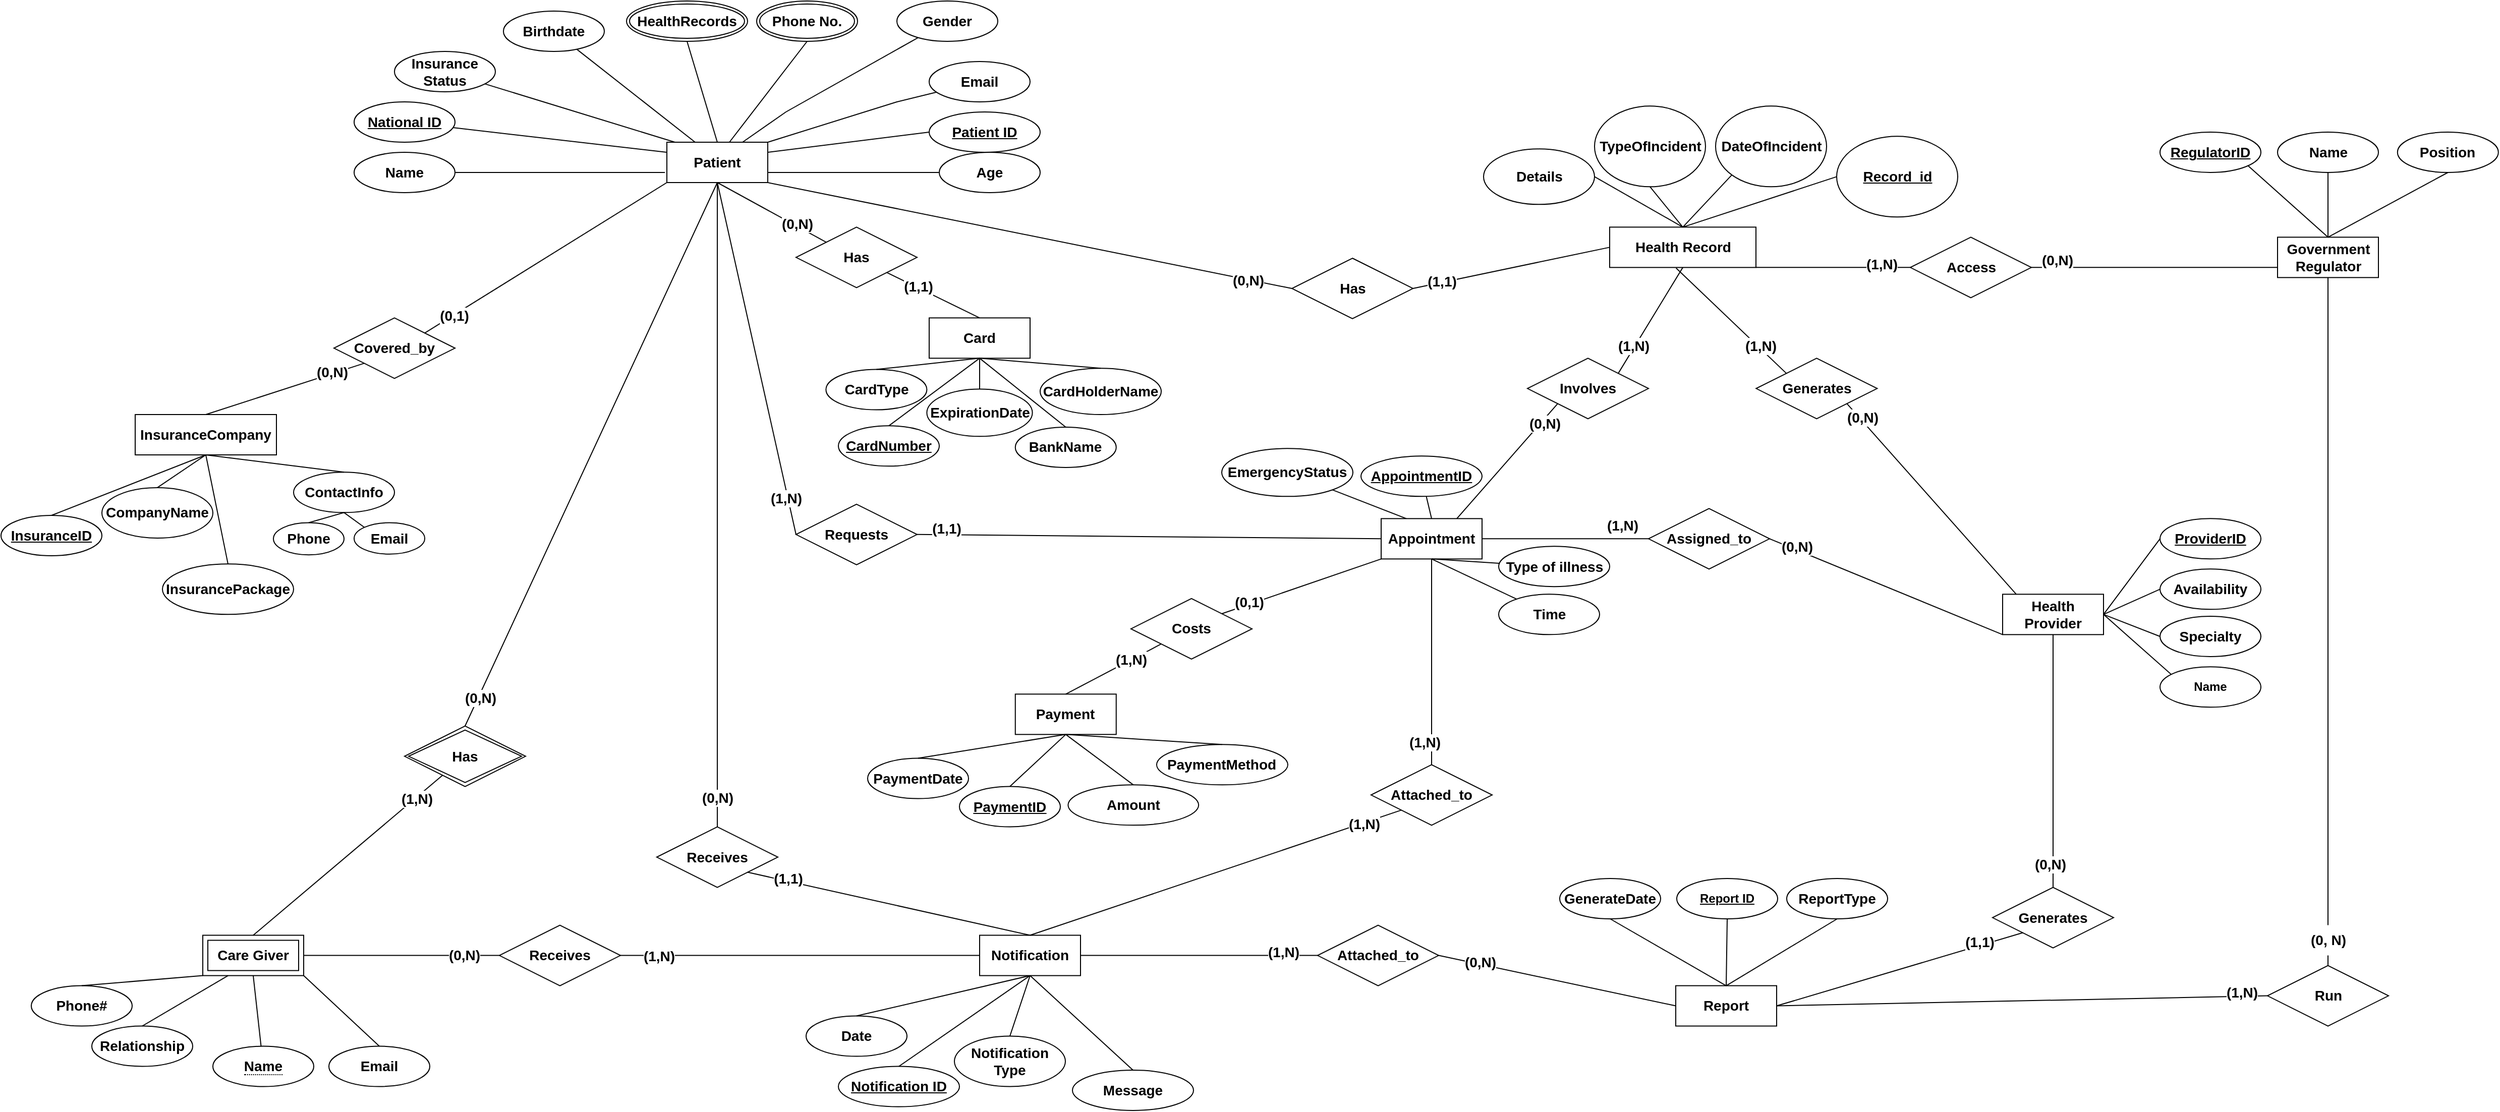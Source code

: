 <mxfile version="24.7.8">
  <diagram id="R2lEEEUBdFMjLlhIrx00" name="Page-1">
    <mxGraphModel dx="2465" dy="2055" grid="1" gridSize="10" guides="1" tooltips="1" connect="1" arrows="1" fold="1" page="1" pageScale="1" pageWidth="850" pageHeight="1100" math="0" shadow="0" extFonts="Permanent Marker^https://fonts.googleapis.com/css?family=Permanent+Marker">
      <root>
        <mxCell id="0" />
        <mxCell id="1" parent="0" />
        <mxCell id="pNNXKs1wGyWGnKnzis4k-1" value="&lt;span style=&quot;font-size: 14px;&quot;&gt;Patient&lt;/span&gt;" style="whiteSpace=wrap;html=1;align=center;fontSize=14;fontStyle=1" parent="1" vertex="1">
          <mxGeometry x="-190" y="-960" width="100" height="40" as="geometry" />
        </mxCell>
        <mxCell id="pNNXKs1wGyWGnKnzis4k-2" value="&lt;span style=&quot;font-size: 14px;&quot;&gt;Health Provider&lt;/span&gt;" style="whiteSpace=wrap;html=1;align=center;fontSize=14;fontStyle=1" parent="1" vertex="1">
          <mxGeometry x="1134" y="-511.82" width="100" height="40" as="geometry" />
        </mxCell>
        <mxCell id="pNNXKs1wGyWGnKnzis4k-3" value="&lt;span style=&quot;font-size: 14px;&quot;&gt;Government Regulator&lt;/span&gt;" style="whiteSpace=wrap;html=1;align=center;fontSize=14;fontStyle=1" parent="1" vertex="1">
          <mxGeometry x="1406.5" y="-865.82" width="100" height="40" as="geometry" />
        </mxCell>
        <mxCell id="pNNXKs1wGyWGnKnzis4k-4" value="&lt;span style=&quot;font-size: 14px;&quot;&gt;Patient ID&lt;/span&gt;" style="ellipse;whiteSpace=wrap;html=1;align=center;fontStyle=5;fontSize=14;" parent="1" vertex="1">
          <mxGeometry x="70" y="-990" width="110" height="40" as="geometry" />
        </mxCell>
        <mxCell id="pNNXKs1wGyWGnKnzis4k-5" value="" style="endArrow=none;html=1;rounded=0;exitX=0;exitY=0.5;exitDx=0;exitDy=0;fontStyle=1;fontSize=14;entryX=1;entryY=0.25;entryDx=0;entryDy=0;" parent="1" source="pNNXKs1wGyWGnKnzis4k-4" target="pNNXKs1wGyWGnKnzis4k-1" edge="1">
          <mxGeometry width="50" height="50" relative="1" as="geometry">
            <mxPoint x="-180" y="-840" as="sourcePoint" />
            <mxPoint x="-82" y="-950" as="targetPoint" />
            <Array as="points" />
          </mxGeometry>
        </mxCell>
        <mxCell id="pNNXKs1wGyWGnKnzis4k-6" value="&lt;span style=&quot;font-size: 14px;&quot;&gt;&lt;font style=&quot;font-size: 14px;&quot;&gt;Name&lt;/font&gt;&lt;/span&gt;" style="ellipse;whiteSpace=wrap;html=1;align=center;fontStyle=1;fontSize=14;" parent="1" vertex="1">
          <mxGeometry x="-500" y="-950" width="100" height="40" as="geometry" />
        </mxCell>
        <mxCell id="pNNXKs1wGyWGnKnzis4k-7" value="" style="endArrow=none;html=1;rounded=0;fontStyle=1;fontSize=14;" parent="1" target="pNNXKs1wGyWGnKnzis4k-6" edge="1">
          <mxGeometry width="50" height="50" relative="1" as="geometry">
            <mxPoint x="-192" y="-930" as="sourcePoint" />
            <mxPoint x="150" y="-780" as="targetPoint" />
            <Array as="points">
              <mxPoint x="-292" y="-930" />
            </Array>
          </mxGeometry>
        </mxCell>
        <mxCell id="pNNXKs1wGyWGnKnzis4k-8" value="&lt;span style=&quot;font-size: 14px;&quot;&gt;&lt;span style=&quot;font-size: 14px;&quot;&gt;Email&lt;/span&gt;&lt;/span&gt;" style="ellipse;whiteSpace=wrap;html=1;align=center;fontStyle=1;fontSize=14;" parent="1" vertex="1">
          <mxGeometry x="70" y="-1040" width="100" height="40" as="geometry" />
        </mxCell>
        <mxCell id="pNNXKs1wGyWGnKnzis4k-9" value="" style="endArrow=none;html=1;rounded=0;exitX=1;exitY=0;exitDx=0;exitDy=0;fontStyle=1;fontSize=14;" parent="1" source="pNNXKs1wGyWGnKnzis4k-1" target="pNNXKs1wGyWGnKnzis4k-8" edge="1">
          <mxGeometry width="50" height="50" relative="1" as="geometry">
            <mxPoint x="-60" y="-985" as="sourcePoint" />
            <mxPoint x="205" y="-845" as="targetPoint" />
            <Array as="points">
              <mxPoint x="38" y="-1000" />
            </Array>
          </mxGeometry>
        </mxCell>
        <mxCell id="pNNXKs1wGyWGnKnzis4k-10" value="&lt;span style=&quot;font-size: 14px;&quot;&gt;&lt;span style=&quot;font-size: 14px;&quot;&gt;Age&lt;/span&gt;&lt;/span&gt;" style="ellipse;whiteSpace=wrap;html=1;align=center;fontStyle=1;fontSize=14;" parent="1" vertex="1">
          <mxGeometry x="80" y="-950" width="100" height="40" as="geometry" />
        </mxCell>
        <mxCell id="pNNXKs1wGyWGnKnzis4k-11" value="" style="endArrow=none;html=1;rounded=0;fontStyle=1;fontSize=14;entryX=0;entryY=0.5;entryDx=0;entryDy=0;exitX=1;exitY=0.75;exitDx=0;exitDy=0;" parent="1" source="pNNXKs1wGyWGnKnzis4k-1" target="pNNXKs1wGyWGnKnzis4k-10" edge="1">
          <mxGeometry width="50" height="50" relative="1" as="geometry">
            <mxPoint x="-82" y="-930" as="sourcePoint" />
            <mxPoint x="161" y="-930.5" as="targetPoint" />
          </mxGeometry>
        </mxCell>
        <mxCell id="pNNXKs1wGyWGnKnzis4k-12" value="&lt;span style=&quot;font-size: 14px;&quot;&gt;&lt;font style=&quot;font-size: 14px;&quot;&gt;Gender&lt;/font&gt;&lt;/span&gt;" style="ellipse;whiteSpace=wrap;html=1;align=center;fontStyle=1;fontSize=14;" parent="1" vertex="1">
          <mxGeometry x="38" y="-1100" width="100" height="40" as="geometry" />
        </mxCell>
        <mxCell id="pNNXKs1wGyWGnKnzis4k-13" value="" style="endArrow=none;html=1;rounded=0;exitX=0.75;exitY=0;exitDx=0;exitDy=0;fontStyle=1;fontSize=14;" parent="1" source="pNNXKs1wGyWGnKnzis4k-1" target="pNNXKs1wGyWGnKnzis4k-12" edge="1">
          <mxGeometry width="50" height="50" relative="1" as="geometry">
            <mxPoint x="-90" y="-1000" as="sourcePoint" />
            <mxPoint x="390" y="-800" as="targetPoint" />
            <Array as="points">
              <mxPoint x="-72" y="-990" />
            </Array>
          </mxGeometry>
        </mxCell>
        <mxCell id="pNNXKs1wGyWGnKnzis4k-14" value="" style="endArrow=none;html=1;rounded=0;entryX=0.5;entryY=1;entryDx=0;entryDy=0;exitX=0.62;exitY=0;exitDx=0;exitDy=0;fontStyle=1;fontSize=14;exitPerimeter=0;" parent="1" source="pNNXKs1wGyWGnKnzis4k-1" target="pNNXKs1wGyWGnKnzis4k-16" edge="1">
          <mxGeometry width="50" height="50" relative="1" as="geometry">
            <mxPoint x="-120" y="-1010" as="sourcePoint" />
            <mxPoint x="-44.819" y="-1001.638" as="targetPoint" />
          </mxGeometry>
        </mxCell>
        <mxCell id="pNNXKs1wGyWGnKnzis4k-15" value="&lt;span style=&quot;font-size: 14px;&quot;&gt;Appointment&lt;/span&gt;" style="whiteSpace=wrap;html=1;align=center;fontSize=14;fontStyle=1" parent="1" vertex="1">
          <mxGeometry x="518" y="-586.82" width="100" height="40" as="geometry" />
        </mxCell>
        <mxCell id="pNNXKs1wGyWGnKnzis4k-16" value="&lt;span style=&quot;font-size: 14px;&quot;&gt;&lt;font style=&quot;font-size: 14px;&quot;&gt;Phone No.&lt;/font&gt;&lt;/span&gt;" style="ellipse;shape=doubleEllipse;margin=3;whiteSpace=wrap;html=1;align=center;fontStyle=1;fontSize=14;" parent="1" vertex="1">
          <mxGeometry x="-101" y="-1100" width="100" height="40" as="geometry" />
        </mxCell>
        <mxCell id="pNNXKs1wGyWGnKnzis4k-17" value="&lt;span style=&quot;font-size: 14px;&quot;&gt;InsuranceCompany&lt;/span&gt;" style="whiteSpace=wrap;html=1;align=center;fontSize=14;fontStyle=1" parent="1" vertex="1">
          <mxGeometry x="-717" y="-690" width="140" height="40" as="geometry" />
        </mxCell>
        <mxCell id="pNNXKs1wGyWGnKnzis4k-18" value="&lt;span style=&quot;font-size: 14px;&quot;&gt;Payment&lt;/span&gt;" style="whiteSpace=wrap;html=1;align=center;fontSize=14;fontStyle=1" parent="1" vertex="1">
          <mxGeometry x="155.38" y="-412.82" width="100" height="40" as="geometry" />
        </mxCell>
        <mxCell id="pNNXKs1wGyWGnKnzis4k-19" value="&lt;span style=&quot;font-size: 14px;&quot;&gt;Report&lt;/span&gt;" style="whiteSpace=wrap;html=1;align=center;fontSize=14;fontStyle=1" parent="1" vertex="1">
          <mxGeometry x="810" y="-123.73" width="100" height="40" as="geometry" />
        </mxCell>
        <mxCell id="pNNXKs1wGyWGnKnzis4k-20" value="&lt;span style=&quot;font-size: 14px;&quot;&gt;&lt;font style=&quot;font-size: 14px;&quot;&gt;&lt;u style=&quot;font-size: 14px;&quot;&gt;National ID&lt;/u&gt;&lt;/font&gt;&lt;/span&gt;" style="ellipse;whiteSpace=wrap;html=1;align=center;fontStyle=1;fontSize=14;" parent="1" vertex="1">
          <mxGeometry x="-500" y="-1000" width="100" height="40" as="geometry" />
        </mxCell>
        <mxCell id="pNNXKs1wGyWGnKnzis4k-21" value="" style="endArrow=none;html=1;rounded=0;exitX=0;exitY=0.25;exitDx=0;exitDy=0;fontStyle=1;fontSize=14;" parent="1" source="pNNXKs1wGyWGnKnzis4k-1" target="pNNXKs1wGyWGnKnzis4k-20" edge="1">
          <mxGeometry width="50" height="50" relative="1" as="geometry">
            <mxPoint x="-330" y="-920" as="sourcePoint" />
            <mxPoint x="-65" y="-780" as="targetPoint" />
            <Array as="points" />
          </mxGeometry>
        </mxCell>
        <mxCell id="pNNXKs1wGyWGnKnzis4k-22" value="&lt;span style=&quot;font-size: 14px;&quot;&gt;&lt;font style=&quot;font-size: 14px;&quot;&gt;Insurance Status&lt;/font&gt;&lt;/span&gt;" style="ellipse;whiteSpace=wrap;html=1;align=center;fontStyle=1;fontSize=14;" parent="1" vertex="1">
          <mxGeometry x="-460" y="-1050" width="100" height="40" as="geometry" />
        </mxCell>
        <mxCell id="pNNXKs1wGyWGnKnzis4k-23" value="" style="endArrow=none;html=1;rounded=0;fontStyle=1;fontSize=14;" parent="1" target="pNNXKs1wGyWGnKnzis4k-22" edge="1">
          <mxGeometry width="50" height="50" relative="1" as="geometry">
            <mxPoint x="-182" y="-960" as="sourcePoint" />
            <mxPoint x="-80" y="-830" as="targetPoint" />
          </mxGeometry>
        </mxCell>
        <mxCell id="pNNXKs1wGyWGnKnzis4k-24" value="&lt;span style=&quot;font-size: 14px;&quot;&gt;&lt;font style=&quot;font-size: 14px;&quot;&gt;Birthdate&lt;/font&gt;&lt;/span&gt;" style="ellipse;whiteSpace=wrap;html=1;align=center;fontStyle=1;fontSize=14;" parent="1" vertex="1">
          <mxGeometry x="-352" y="-1090" width="100" height="40" as="geometry" />
        </mxCell>
        <mxCell id="pNNXKs1wGyWGnKnzis4k-25" value="" style="endArrow=none;html=1;rounded=0;fontStyle=1;fontSize=14;" parent="1" target="pNNXKs1wGyWGnKnzis4k-24" edge="1">
          <mxGeometry width="50" height="50" relative="1" as="geometry">
            <mxPoint x="-162" y="-960" as="sourcePoint" />
            <mxPoint x="-60" y="-875" as="targetPoint" />
          </mxGeometry>
        </mxCell>
        <mxCell id="pNNXKs1wGyWGnKnzis4k-26" value="" style="endArrow=none;html=1;rounded=0;exitX=0.5;exitY=1;exitDx=0;exitDy=0;entryX=0.5;entryY=0;entryDx=0;entryDy=0;fontStyle=1;fontSize=14;" parent="1" source="pNNXKs1wGyWGnKnzis4k-27" target="pNNXKs1wGyWGnKnzis4k-1" edge="1">
          <mxGeometry width="50" height="50" relative="1" as="geometry">
            <mxPoint x="-175" y="-980" as="sourcePoint" />
            <mxPoint x="-150" y="-979" as="targetPoint" />
          </mxGeometry>
        </mxCell>
        <mxCell id="pNNXKs1wGyWGnKnzis4k-27" value="&lt;span style=&quot;font-size: 14px;&quot;&gt;&lt;font style=&quot;font-size: 14px;&quot;&gt;HealthRecords&lt;/font&gt;&lt;/span&gt;" style="ellipse;shape=doubleEllipse;margin=3;whiteSpace=wrap;html=1;align=center;fontStyle=1;fontSize=14;" parent="1" vertex="1">
          <mxGeometry x="-230" y="-1100" width="120" height="40" as="geometry" />
        </mxCell>
        <mxCell id="pNNXKs1wGyWGnKnzis4k-28" value="" style="endArrow=none;html=1;rounded=0;exitX=1;exitY=0.5;exitDx=0;exitDy=0;fontStyle=1;fontSize=14;" parent="1" source="pNNXKs1wGyWGnKnzis4k-2" edge="1">
          <mxGeometry width="50" height="50" relative="1" as="geometry">
            <mxPoint x="1474" y="-451.82" as="sourcePoint" />
            <mxPoint x="1313" y="-421.82" as="targetPoint" />
          </mxGeometry>
        </mxCell>
        <mxCell id="pNNXKs1wGyWGnKnzis4k-29" value="" style="endArrow=none;html=1;rounded=0;exitX=1;exitY=0.5;exitDx=0;exitDy=0;entryX=0;entryY=0.5;entryDx=0;entryDy=0;fontStyle=1;fontSize=14;" parent="1" source="pNNXKs1wGyWGnKnzis4k-2" target="ppLR7rw1qFO7lx_NXZap-60" edge="1">
          <mxGeometry width="50" height="50" relative="1" as="geometry">
            <mxPoint x="1499" y="-491.82" as="sourcePoint" />
            <mxPoint x="1290" y="-516.82" as="targetPoint" />
          </mxGeometry>
        </mxCell>
        <mxCell id="pNNXKs1wGyWGnKnzis4k-31" value="&lt;span style=&quot;font-size: 14px;&quot;&gt;&lt;font style=&quot;font-size: 14px;&quot;&gt;Specialty&lt;/font&gt;&lt;/span&gt;" style="ellipse;whiteSpace=wrap;html=1;align=center;fontStyle=1;fontSize=14;" parent="1" vertex="1">
          <mxGeometry x="1290" y="-490.0" width="100" height="40" as="geometry" />
        </mxCell>
        <mxCell id="pNNXKs1wGyWGnKnzis4k-32" value="" style="endArrow=none;html=1;rounded=0;exitX=1;exitY=0.5;exitDx=0;exitDy=0;fontStyle=1;fontSize=14;entryX=0;entryY=0.5;entryDx=0;entryDy=0;entryPerimeter=0;" parent="1" source="pNNXKs1wGyWGnKnzis4k-2" target="pNNXKs1wGyWGnKnzis4k-31" edge="1">
          <mxGeometry width="50" height="50" relative="1" as="geometry">
            <mxPoint x="1324" y="-501.82" as="sourcePoint" />
            <mxPoint x="1879.0" y="-341.82" as="targetPoint" />
          </mxGeometry>
        </mxCell>
        <mxCell id="pNNXKs1wGyWGnKnzis4k-33" value="&lt;span style=&quot;font-size: 14px;&quot;&gt;&lt;font style=&quot;font-size: 14px;&quot;&gt;&lt;u style=&quot;font-size: 14px;&quot;&gt;ProviderID&lt;/u&gt;&lt;/font&gt;&lt;/span&gt;" style="ellipse;whiteSpace=wrap;html=1;align=center;fontStyle=1;fontSize=14;" parent="1" vertex="1">
          <mxGeometry x="1290.0" y="-586.82" width="100" height="40" as="geometry" />
        </mxCell>
        <mxCell id="pNNXKs1wGyWGnKnzis4k-34" value="" style="endArrow=none;html=1;rounded=0;exitX=1;exitY=0.5;exitDx=0;exitDy=0;fontStyle=1;fontSize=14;entryX=0;entryY=0.5;entryDx=0;entryDy=0;" parent="1" source="pNNXKs1wGyWGnKnzis4k-2" target="pNNXKs1wGyWGnKnzis4k-33" edge="1">
          <mxGeometry width="50" height="50" relative="1" as="geometry">
            <mxPoint x="1034" y="-521.82" as="sourcePoint" />
            <mxPoint x="1589" y="-361.82" as="targetPoint" />
          </mxGeometry>
        </mxCell>
        <mxCell id="pNNXKs1wGyWGnKnzis4k-35" value="&lt;span style=&quot;font-size: 14px;&quot;&gt;&lt;font style=&quot;font-size: 14px;&quot;&gt;&lt;u style=&quot;font-size: 14px;&quot;&gt;AppointmentID&lt;/u&gt;&lt;/font&gt;&lt;/span&gt;" style="ellipse;whiteSpace=wrap;html=1;align=center;fontStyle=1;fontSize=14;" parent="1" vertex="1">
          <mxGeometry x="498.0" y="-648.82" width="120" height="40" as="geometry" />
        </mxCell>
        <mxCell id="pNNXKs1wGyWGnKnzis4k-36" value="" style="endArrow=none;html=1;rounded=0;exitX=0.5;exitY=0;exitDx=0;exitDy=0;fontStyle=1;fontSize=14;" parent="1" source="pNNXKs1wGyWGnKnzis4k-15" target="pNNXKs1wGyWGnKnzis4k-35" edge="1">
          <mxGeometry width="50" height="50" relative="1" as="geometry">
            <mxPoint x="628" y="-676.82" as="sourcePoint" />
            <mxPoint x="1183" y="-516.82" as="targetPoint" />
          </mxGeometry>
        </mxCell>
        <mxCell id="pNNXKs1wGyWGnKnzis4k-37" value="&lt;span style=&quot;font-size: 14px;&quot;&gt;&lt;span style=&quot;font-size: 14px;&quot;&gt;Time&lt;/span&gt;&lt;/span&gt;" style="ellipse;whiteSpace=wrap;html=1;align=center;fontStyle=1;fontSize=14;" parent="1" vertex="1">
          <mxGeometry x="634.5" y="-511.82" width="100" height="40" as="geometry" />
        </mxCell>
        <mxCell id="pNNXKs1wGyWGnKnzis4k-38" value="" style="endArrow=none;html=1;rounded=0;fontStyle=1;fontSize=14;exitX=0.5;exitY=1;exitDx=0;exitDy=0;" parent="1" source="pNNXKs1wGyWGnKnzis4k-15" target="pNNXKs1wGyWGnKnzis4k-37" edge="1">
          <mxGeometry width="50" height="50" relative="1" as="geometry">
            <mxPoint x="540" y="-492" as="sourcePoint" />
            <mxPoint x="1253" y="-441.82" as="targetPoint" />
          </mxGeometry>
        </mxCell>
        <mxCell id="pNNXKs1wGyWGnKnzis4k-39" value="&lt;span style=&quot;font-size: 14px;&quot;&gt;&lt;font style=&quot;font-size: 14px;&quot;&gt;Type of illness&lt;/font&gt;&lt;/span&gt;" style="ellipse;whiteSpace=wrap;html=1;align=center;fontStyle=1;fontSize=14;" parent="1" vertex="1">
          <mxGeometry x="634.5" y="-559.37" width="110" height="40" as="geometry" />
        </mxCell>
        <mxCell id="pNNXKs1wGyWGnKnzis4k-40" value="" style="endArrow=none;html=1;rounded=0;exitX=0.5;exitY=1;exitDx=0;exitDy=0;fontStyle=1;fontSize=14;" parent="1" source="pNNXKs1wGyWGnKnzis4k-15" target="pNNXKs1wGyWGnKnzis4k-39" edge="1">
          <mxGeometry width="50" height="50" relative="1" as="geometry">
            <mxPoint x="463.0" y="-556.82" as="sourcePoint" />
            <mxPoint x="1018" y="-396.82" as="targetPoint" />
          </mxGeometry>
        </mxCell>
        <mxCell id="pNNXKs1wGyWGnKnzis4k-41" value="EmergencyStatus" style="ellipse;whiteSpace=wrap;html=1;align=center;fontStyle=1;fontSize=14;" parent="1" vertex="1">
          <mxGeometry x="360" y="-656.35" width="130" height="47.53" as="geometry" />
        </mxCell>
        <mxCell id="pNNXKs1wGyWGnKnzis4k-42" value="" style="endArrow=none;html=1;rounded=0;exitX=0.25;exitY=0;exitDx=0;exitDy=0;fontStyle=1;fontSize=14;" parent="1" source="pNNXKs1wGyWGnKnzis4k-15" target="pNNXKs1wGyWGnKnzis4k-41" edge="1">
          <mxGeometry width="50" height="50" relative="1" as="geometry">
            <mxPoint x="398.0" y="-556.82" as="sourcePoint" />
            <mxPoint x="953" y="-396.82" as="targetPoint" />
          </mxGeometry>
        </mxCell>
        <mxCell id="pNNXKs1wGyWGnKnzis4k-45" value="&lt;span style=&quot;font-size: 14px;&quot;&gt;Care Giver&lt;/span&gt;" style="shape=ext;margin=3;double=1;whiteSpace=wrap;html=1;align=center;fontStyle=1;fontSize=14;" parent="1" vertex="1">
          <mxGeometry x="-650" y="-173.73" width="100" height="40" as="geometry" />
        </mxCell>
        <mxCell id="pNNXKs1wGyWGnKnzis4k-46" value="" style="endArrow=none;html=1;rounded=0;exitX=0.5;exitY=1;exitDx=0;exitDy=0;fontStyle=1;fontSize=14;" parent="1" source="pNNXKs1wGyWGnKnzis4k-45" target="pNNXKs1wGyWGnKnzis4k-85" edge="1">
          <mxGeometry relative="1" as="geometry">
            <mxPoint x="-320" y="-293.73" as="sourcePoint" />
            <mxPoint x="-590" y="-83.73" as="targetPoint" />
          </mxGeometry>
        </mxCell>
        <mxCell id="pNNXKs1wGyWGnKnzis4k-47" value="&lt;font style=&quot;font-size: 14px;&quot;&gt;&lt;span style=&quot;font-size: 14px;&quot;&gt;Relationship&lt;/span&gt;&lt;/font&gt;" style="ellipse;whiteSpace=wrap;html=1;align=center;fontStyle=1;fontSize=14;" parent="1" vertex="1">
          <mxGeometry x="-760" y="-83.73" width="100" height="40" as="geometry" />
        </mxCell>
        <mxCell id="pNNXKs1wGyWGnKnzis4k-48" value="" style="endArrow=none;html=1;rounded=0;exitX=0.5;exitY=0;exitDx=0;exitDy=0;entryX=0.25;entryY=1;entryDx=0;entryDy=0;fontStyle=1;fontSize=14;" parent="1" source="pNNXKs1wGyWGnKnzis4k-47" target="pNNXKs1wGyWGnKnzis4k-45" edge="1">
          <mxGeometry relative="1" as="geometry">
            <mxPoint x="-810" y="-93.73" as="sourcePoint" />
            <mxPoint x="-730" y="-143.73" as="targetPoint" />
          </mxGeometry>
        </mxCell>
        <mxCell id="pNNXKs1wGyWGnKnzis4k-49" value="&lt;font style=&quot;font-size: 14px;&quot;&gt;&lt;span style=&quot;font-size: 14px;&quot;&gt;Phone#&lt;/span&gt;&lt;/font&gt;" style="ellipse;whiteSpace=wrap;html=1;align=center;fontStyle=1;fontSize=14;" parent="1" vertex="1">
          <mxGeometry x="-820" y="-123.73" width="100" height="40" as="geometry" />
        </mxCell>
        <mxCell id="pNNXKs1wGyWGnKnzis4k-50" value="" style="endArrow=none;html=1;rounded=0;exitX=0.5;exitY=0;exitDx=0;exitDy=0;entryX=0;entryY=1;entryDx=0;entryDy=0;fontStyle=1;fontSize=14;" parent="1" source="pNNXKs1wGyWGnKnzis4k-49" target="pNNXKs1wGyWGnKnzis4k-45" edge="1">
          <mxGeometry relative="1" as="geometry">
            <mxPoint x="-320" y="-293.73" as="sourcePoint" />
            <mxPoint x="-240" y="-343.73" as="targetPoint" />
          </mxGeometry>
        </mxCell>
        <mxCell id="pNNXKs1wGyWGnKnzis4k-51" value="&lt;font style=&quot;font-size: 14px;&quot;&gt;&lt;span style=&quot;font-size: 14px;&quot;&gt;Email&lt;/span&gt;&lt;/font&gt;" style="ellipse;whiteSpace=wrap;html=1;align=center;fontStyle=1;fontSize=14;" parent="1" vertex="1">
          <mxGeometry x="-525" y="-63.73" width="100" height="40" as="geometry" />
        </mxCell>
        <mxCell id="pNNXKs1wGyWGnKnzis4k-52" value="" style="endArrow=none;html=1;rounded=0;exitX=0.5;exitY=0;exitDx=0;exitDy=0;entryX=1;entryY=1;entryDx=0;entryDy=0;fontStyle=1;fontSize=14;" parent="1" source="pNNXKs1wGyWGnKnzis4k-51" target="pNNXKs1wGyWGnKnzis4k-45" edge="1">
          <mxGeometry relative="1" as="geometry">
            <mxPoint x="-320" y="-293.73" as="sourcePoint" />
            <mxPoint x="-240" y="-343.73" as="targetPoint" />
          </mxGeometry>
        </mxCell>
        <mxCell id="pNNXKs1wGyWGnKnzis4k-53" value="&lt;font style=&quot;font-size: 14px;&quot;&gt;&lt;span style=&quot;font-size: 14px;&quot;&gt;ContactInfo&lt;/span&gt;&lt;/font&gt;" style="ellipse;whiteSpace=wrap;html=1;align=center;fontStyle=1;fontSize=14;" parent="1" vertex="1">
          <mxGeometry x="-560" y="-632.82" width="100" height="40" as="geometry" />
        </mxCell>
        <mxCell id="pNNXKs1wGyWGnKnzis4k-54" value="" style="endArrow=none;html=1;rounded=0;exitX=0.5;exitY=0;exitDx=0;exitDy=0;entryX=0.5;entryY=1;entryDx=0;entryDy=0;fontStyle=1;fontSize=14;" parent="1" source="pNNXKs1wGyWGnKnzis4k-53" target="pNNXKs1wGyWGnKnzis4k-17" edge="1">
          <mxGeometry relative="1" as="geometry">
            <mxPoint x="-997" y="-869.37" as="sourcePoint" />
            <mxPoint x="-917" y="-919.37" as="targetPoint" />
          </mxGeometry>
        </mxCell>
        <mxCell id="pNNXKs1wGyWGnKnzis4k-55" value="&lt;font style=&quot;font-size: 14px;&quot;&gt;&lt;span style=&quot;font-size: 14px;&quot;&gt;InsurancePackage&lt;/span&gt;&lt;/font&gt;" style="ellipse;whiteSpace=wrap;html=1;align=center;fontStyle=1;fontSize=14;" parent="1" vertex="1">
          <mxGeometry x="-690" y="-541.82" width="130" height="50" as="geometry" />
        </mxCell>
        <mxCell id="pNNXKs1wGyWGnKnzis4k-56" value="" style="endArrow=none;html=1;rounded=0;exitX=0.5;exitY=0;exitDx=0;exitDy=0;entryX=0.5;entryY=1;entryDx=0;entryDy=0;fontStyle=1;fontSize=14;" parent="1" source="pNNXKs1wGyWGnKnzis4k-55" target="pNNXKs1wGyWGnKnzis4k-17" edge="1">
          <mxGeometry relative="1" as="geometry">
            <mxPoint x="-997" y="-869.37" as="sourcePoint" />
            <mxPoint x="-917" y="-919.37" as="targetPoint" />
          </mxGeometry>
        </mxCell>
        <mxCell id="pNNXKs1wGyWGnKnzis4k-57" value="&lt;font style=&quot;font-size: 14px;&quot;&gt;&lt;span style=&quot;font-size: 14px;&quot;&gt;CompanyName&lt;/span&gt;&lt;/font&gt;" style="ellipse;whiteSpace=wrap;html=1;align=center;fontStyle=1;fontSize=14;" parent="1" vertex="1">
          <mxGeometry x="-750" y="-617.53" width="110" height="50" as="geometry" />
        </mxCell>
        <mxCell id="pNNXKs1wGyWGnKnzis4k-58" value="" style="endArrow=none;html=1;rounded=0;exitX=0.5;exitY=0;exitDx=0;exitDy=0;entryX=0.5;entryY=1;entryDx=0;entryDy=0;fontStyle=1;fontSize=14;" parent="1" source="pNNXKs1wGyWGnKnzis4k-57" target="pNNXKs1wGyWGnKnzis4k-17" edge="1">
          <mxGeometry relative="1" as="geometry">
            <mxPoint x="-997" y="-869.37" as="sourcePoint" />
            <mxPoint x="-917" y="-919.37" as="targetPoint" />
          </mxGeometry>
        </mxCell>
        <mxCell id="pNNXKs1wGyWGnKnzis4k-59" value="" style="endArrow=none;html=1;rounded=0;exitX=0.5;exitY=0;exitDx=0;exitDy=0;entryX=0.5;entryY=1;entryDx=0;entryDy=0;fontStyle=1;fontSize=14;" parent="1" source="pNNXKs1wGyWGnKnzis4k-60" target="pNNXKs1wGyWGnKnzis4k-17" edge="1">
          <mxGeometry relative="1" as="geometry">
            <mxPoint x="-892" y="-599.37" as="sourcePoint" />
            <mxPoint x="-917" y="-919.37" as="targetPoint" />
          </mxGeometry>
        </mxCell>
        <mxCell id="pNNXKs1wGyWGnKnzis4k-60" value="&lt;span style=&quot;font-size: 14px;&quot;&gt;&lt;font style=&quot;font-size: 14px;&quot;&gt;InsuranceID&lt;/font&gt;&lt;/span&gt;" style="ellipse;whiteSpace=wrap;html=1;align=center;fontStyle=5;fontSize=14;" parent="1" vertex="1">
          <mxGeometry x="-850" y="-590" width="100" height="40" as="geometry" />
        </mxCell>
        <mxCell id="pNNXKs1wGyWGnKnzis4k-61" value="&lt;span style=&quot;font-size: 14px;&quot;&gt;&lt;span style=&quot;font-size: 14px;&quot;&gt;Phone&lt;/span&gt;&lt;/span&gt;" style="ellipse;whiteSpace=wrap;html=1;align=center;fontStyle=1;fontSize=14;" parent="1" vertex="1">
          <mxGeometry x="-580" y="-582.73" width="70" height="31.82" as="geometry" />
        </mxCell>
        <mxCell id="pNNXKs1wGyWGnKnzis4k-62" value="" style="endArrow=none;html=1;rounded=0;fontStyle=1;fontSize=14;entryX=0.5;entryY=1;entryDx=0;entryDy=0;exitX=0.5;exitY=0;exitDx=0;exitDy=0;" parent="1" source="pNNXKs1wGyWGnKnzis4k-61" target="pNNXKs1wGyWGnKnzis4k-53" edge="1">
          <mxGeometry relative="1" as="geometry">
            <mxPoint x="-510" y="-547" as="sourcePoint" />
            <mxPoint x="-510" y="-594" as="targetPoint" />
          </mxGeometry>
        </mxCell>
        <mxCell id="pNNXKs1wGyWGnKnzis4k-63" value="&lt;font style=&quot;font-size: 14px;&quot;&gt;&lt;span style=&quot;font-size: 14px;&quot;&gt;Email&lt;/span&gt;&lt;/font&gt;" style="ellipse;whiteSpace=wrap;html=1;align=center;fontStyle=1;fontSize=14;" parent="1" vertex="1">
          <mxGeometry x="-500" y="-582.73" width="70" height="31.11" as="geometry" />
        </mxCell>
        <mxCell id="pNNXKs1wGyWGnKnzis4k-64" value="" style="endArrow=none;html=1;rounded=0;exitX=0;exitY=0;exitDx=0;exitDy=0;entryX=0.5;entryY=1;entryDx=0;entryDy=0;fontStyle=1;fontSize=14;" parent="1" source="pNNXKs1wGyWGnKnzis4k-63" target="pNNXKs1wGyWGnKnzis4k-53" edge="1">
          <mxGeometry relative="1" as="geometry">
            <mxPoint x="-447" y="-519.37" as="sourcePoint" />
            <mxPoint x="-432" y="-549.37" as="targetPoint" />
          </mxGeometry>
        </mxCell>
        <mxCell id="pNNXKs1wGyWGnKnzis4k-68" value="" style="endArrow=none;html=1;rounded=0;entryX=0.5;entryY=1;entryDx=0;entryDy=0;fontStyle=1;fontSize=14;exitX=0.5;exitY=0;exitDx=0;exitDy=0;" parent="1" source="DgcD9Y-jSIW44tKop5Hs-6" target="pNNXKs1wGyWGnKnzis4k-18" edge="1">
          <mxGeometry relative="1" as="geometry">
            <mxPoint x="154.47" y="-312.82" as="sourcePoint" />
            <mxPoint x="-497.62" y="-330.32" as="targetPoint" />
          </mxGeometry>
        </mxCell>
        <mxCell id="pNNXKs1wGyWGnKnzis4k-69" value="&lt;font style=&quot;font-size: 14px;&quot;&gt;&lt;span style=&quot;font-size: 14px;&quot;&gt;Name&lt;/span&gt;&lt;/font&gt;" style="ellipse;whiteSpace=wrap;html=1;align=center;fontStyle=1;fontSize=14;" parent="1" vertex="1">
          <mxGeometry x="1406.5" y="-970" width="100" height="40" as="geometry" />
        </mxCell>
        <mxCell id="pNNXKs1wGyWGnKnzis4k-70" value="" style="endArrow=none;html=1;rounded=0;exitX=0.5;exitY=1;exitDx=0;exitDy=0;entryX=0.5;entryY=0;entryDx=0;entryDy=0;fontStyle=1;fontSize=14;" parent="1" source="pNNXKs1wGyWGnKnzis4k-69" target="pNNXKs1wGyWGnKnzis4k-3" edge="1">
          <mxGeometry relative="1" as="geometry">
            <mxPoint x="1376.5" y="-735.82" as="sourcePoint" />
            <mxPoint x="1456.5" y="-785.82" as="targetPoint" />
          </mxGeometry>
        </mxCell>
        <mxCell id="pNNXKs1wGyWGnKnzis4k-71" value="&lt;font style=&quot;font-size: 14px;&quot;&gt;&lt;span style=&quot;font-size: 14px;&quot;&gt;Amount&lt;/span&gt;&lt;/font&gt;" style="ellipse;whiteSpace=wrap;html=1;align=center;fontStyle=1;fontSize=14;" parent="1" vertex="1">
          <mxGeometry x="207.69" y="-322.82" width="129.39" height="40" as="geometry" />
        </mxCell>
        <mxCell id="pNNXKs1wGyWGnKnzis4k-72" value="" style="endArrow=none;html=1;rounded=0;exitX=0.5;exitY=0;exitDx=0;exitDy=0;entryX=0.5;entryY=1;entryDx=0;entryDy=0;fontStyle=1;fontSize=14;" parent="1" source="pNNXKs1wGyWGnKnzis4k-71" target="pNNXKs1wGyWGnKnzis4k-18" edge="1">
          <mxGeometry relative="1" as="geometry">
            <mxPoint x="292.38" y="-90.32" as="sourcePoint" />
            <mxPoint x="372.38" y="-140.32" as="targetPoint" />
          </mxGeometry>
        </mxCell>
        <mxCell id="pNNXKs1wGyWGnKnzis4k-73" value="&lt;font style=&quot;font-size: 14px;&quot;&gt;&lt;span style=&quot;font-size: 14px;&quot;&gt;PaymentMethod&lt;/span&gt;&lt;/font&gt;" style="ellipse;whiteSpace=wrap;html=1;align=center;fontStyle=1;fontSize=14;" parent="1" vertex="1">
          <mxGeometry x="295.47" y="-362.82" width="130" height="40" as="geometry" />
        </mxCell>
        <mxCell id="pNNXKs1wGyWGnKnzis4k-74" value="" style="endArrow=none;html=1;rounded=0;exitX=0.5;exitY=0;exitDx=0;exitDy=0;entryX=0.5;entryY=1;entryDx=0;entryDy=0;fontStyle=1;fontSize=14;" parent="1" source="pNNXKs1wGyWGnKnzis4k-73" target="pNNXKs1wGyWGnKnzis4k-18" edge="1">
          <mxGeometry relative="1" as="geometry">
            <mxPoint x="332.38" y="-120.32" as="sourcePoint" />
            <mxPoint x="412.38" y="-170.32" as="targetPoint" />
          </mxGeometry>
        </mxCell>
        <mxCell id="pNNXKs1wGyWGnKnzis4k-75" value="&lt;font style=&quot;font-size: 14px;&quot;&gt;&lt;span style=&quot;font-size: 14px;&quot;&gt;PaymentDate&lt;/span&gt;&lt;/font&gt;" style="ellipse;whiteSpace=wrap;html=1;align=center;fontStyle=1;fontSize=14;" parent="1" vertex="1">
          <mxGeometry x="9" y="-349.23" width="100" height="40" as="geometry" />
        </mxCell>
        <mxCell id="pNNXKs1wGyWGnKnzis4k-76" value="" style="endArrow=none;html=1;rounded=0;entryX=0.5;entryY=1;entryDx=0;entryDy=0;fontStyle=1;fontSize=14;exitX=0.5;exitY=0;exitDx=0;exitDy=0;" parent="1" source="pNNXKs1wGyWGnKnzis4k-75" target="pNNXKs1wGyWGnKnzis4k-18" edge="1">
          <mxGeometry relative="1" as="geometry">
            <mxPoint x="118.47" y="-352.82" as="sourcePoint" />
            <mxPoint x="-75.62" y="-180.32" as="targetPoint" />
          </mxGeometry>
        </mxCell>
        <mxCell id="pNNXKs1wGyWGnKnzis4k-77" value="" style="endArrow=none;html=1;rounded=0;entryX=0.5;entryY=0;entryDx=0;entryDy=0;fontStyle=1;fontSize=14;exitX=0.5;exitY=1;exitDx=0;exitDy=0;" parent="1" source="pNNXKs1wGyWGnKnzis4k-330" target="pNNXKs1wGyWGnKnzis4k-19" edge="1">
          <mxGeometry relative="1" as="geometry">
            <mxPoint x="860" y="-310" as="sourcePoint" />
            <mxPoint x="461.63" y="-262.73" as="targetPoint" />
          </mxGeometry>
        </mxCell>
        <mxCell id="pNNXKs1wGyWGnKnzis4k-78" value="&lt;font style=&quot;font-size: 14px;&quot;&gt;&lt;span style=&quot;font-size: 14px;&quot;&gt;ReportType&lt;/span&gt;&lt;/font&gt;" style="ellipse;whiteSpace=wrap;html=1;align=center;fontStyle=1;fontSize=14;" parent="1" vertex="1">
          <mxGeometry x="920.0" y="-230.0" width="100" height="40" as="geometry" />
        </mxCell>
        <mxCell id="pNNXKs1wGyWGnKnzis4k-79" value="" style="endArrow=none;html=1;rounded=0;exitX=0.5;exitY=1;exitDx=0;exitDy=0;entryX=0.5;entryY=0;entryDx=0;entryDy=0;fontStyle=1;fontSize=14;" parent="1" source="pNNXKs1wGyWGnKnzis4k-78" target="pNNXKs1wGyWGnKnzis4k-19" edge="1">
          <mxGeometry relative="1" as="geometry">
            <mxPoint x="511.63" y="-222.73" as="sourcePoint" />
            <mxPoint x="591.63" y="-272.73" as="targetPoint" />
          </mxGeometry>
        </mxCell>
        <mxCell id="pNNXKs1wGyWGnKnzis4k-80" value="&lt;font style=&quot;font-size: 14px;&quot;&gt;&lt;span style=&quot;font-size: 14px;&quot;&gt;GenerateDate&lt;/span&gt;&lt;/font&gt;" style="ellipse;whiteSpace=wrap;html=1;align=center;fontStyle=1;fontSize=14;" parent="1" vertex="1">
          <mxGeometry x="695" y="-230.0" width="100" height="40" as="geometry" />
        </mxCell>
        <mxCell id="pNNXKs1wGyWGnKnzis4k-81" value="" style="endArrow=none;html=1;rounded=0;exitX=0.5;exitY=1;exitDx=0;exitDy=0;entryX=0.5;entryY=0;entryDx=0;entryDy=0;fontStyle=1;fontSize=14;" parent="1" source="pNNXKs1wGyWGnKnzis4k-80" target="pNNXKs1wGyWGnKnzis4k-19" edge="1">
          <mxGeometry relative="1" as="geometry">
            <mxPoint x="750.46" y="-70.73" as="sourcePoint" />
            <mxPoint x="371.63" y="-282.73" as="targetPoint" />
          </mxGeometry>
        </mxCell>
        <mxCell id="pNNXKs1wGyWGnKnzis4k-85" value="&lt;span style=&quot;border-bottom: 1px dotted; font-size: 14px;&quot;&gt;&lt;span style=&quot;font-size: 14px;&quot;&gt;&lt;font style=&quot;font-size: 14px;&quot;&gt;Name&lt;/font&gt;&lt;/span&gt;&lt;/span&gt;" style="ellipse;whiteSpace=wrap;html=1;align=center;fontStyle=1;fontSize=14;" parent="1" vertex="1">
          <mxGeometry x="-640" y="-63.73" width="100" height="40" as="geometry" />
        </mxCell>
        <mxCell id="pNNXKs1wGyWGnKnzis4k-86" value="&lt;span style=&quot;font-size: 14px;&quot;&gt;Health Record&lt;/span&gt;" style="whiteSpace=wrap;html=1;align=center;fontSize=14;fontStyle=1" parent="1" vertex="1">
          <mxGeometry x="744.5" y="-875.82" width="145" height="40" as="geometry" />
        </mxCell>
        <object label="Record_id" id="pNNXKs1wGyWGnKnzis4k-87">
          <mxCell style="ellipse;whiteSpace=wrap;html=1;align=center;fontStyle=5;fontSize=14;" parent="1" vertex="1">
            <mxGeometry x="969.5" y="-965.82" width="120" height="80" as="geometry" />
          </mxCell>
        </object>
        <mxCell id="pNNXKs1wGyWGnKnzis4k-88" value="DateOfIncident" style="ellipse;whiteSpace=wrap;html=1;align=center;fontStyle=1;fontSize=14;" parent="1" vertex="1">
          <mxGeometry x="849.5" y="-995.82" width="110" height="80" as="geometry" />
        </mxCell>
        <mxCell id="pNNXKs1wGyWGnKnzis4k-89" value="TypeOfIncident" style="ellipse;whiteSpace=wrap;html=1;align=center;fontStyle=1;fontSize=14;" parent="1" vertex="1">
          <mxGeometry x="729.5" y="-995.82" width="110" height="80" as="geometry" />
        </mxCell>
        <mxCell id="pNNXKs1wGyWGnKnzis4k-90" value="Details" style="ellipse;whiteSpace=wrap;html=1;align=center;fontStyle=1;fontSize=14;" parent="1" vertex="1">
          <mxGeometry x="619.5" y="-953.32" width="110" height="55" as="geometry" />
        </mxCell>
        <mxCell id="pNNXKs1wGyWGnKnzis4k-91" value="" style="endArrow=none;html=1;rounded=0;entryX=0;entryY=1;entryDx=0;entryDy=0;exitX=0.5;exitY=0;exitDx=0;exitDy=0;fontStyle=1;fontSize=14;" parent="1" source="pNNXKs1wGyWGnKnzis4k-86" target="pNNXKs1wGyWGnKnzis4k-88" edge="1">
          <mxGeometry relative="1" as="geometry">
            <mxPoint x="659.5" y="-825.82" as="sourcePoint" />
            <mxPoint x="819.5" y="-825.82" as="targetPoint" />
          </mxGeometry>
        </mxCell>
        <mxCell id="pNNXKs1wGyWGnKnzis4k-92" value="" style="endArrow=none;html=1;rounded=0;exitX=0;exitY=0.5;exitDx=0;exitDy=0;entryX=0.5;entryY=0;entryDx=0;entryDy=0;fontStyle=1;fontSize=14;" parent="1" source="pNNXKs1wGyWGnKnzis4k-87" target="pNNXKs1wGyWGnKnzis4k-86" edge="1">
          <mxGeometry relative="1" as="geometry">
            <mxPoint x="659.5" y="-825.82" as="sourcePoint" />
            <mxPoint x="819.5" y="-825.82" as="targetPoint" />
          </mxGeometry>
        </mxCell>
        <mxCell id="pNNXKs1wGyWGnKnzis4k-93" value="" style="endArrow=none;html=1;rounded=0;entryX=0.5;entryY=0;entryDx=0;entryDy=0;exitX=0.5;exitY=1;exitDx=0;exitDy=0;fontStyle=1;fontSize=14;" parent="1" source="pNNXKs1wGyWGnKnzis4k-89" target="pNNXKs1wGyWGnKnzis4k-86" edge="1">
          <mxGeometry relative="1" as="geometry">
            <mxPoint x="659.5" y="-825.82" as="sourcePoint" />
            <mxPoint x="819.5" y="-825.82" as="targetPoint" />
            <Array as="points" />
          </mxGeometry>
        </mxCell>
        <mxCell id="pNNXKs1wGyWGnKnzis4k-94" value="" style="endArrow=none;html=1;rounded=0;exitX=1;exitY=0.5;exitDx=0;exitDy=0;entryX=0.5;entryY=0;entryDx=0;entryDy=0;fontStyle=1;fontSize=14;" parent="1" source="pNNXKs1wGyWGnKnzis4k-90" target="pNNXKs1wGyWGnKnzis4k-86" edge="1">
          <mxGeometry relative="1" as="geometry">
            <mxPoint x="659.5" y="-825.82" as="sourcePoint" />
            <mxPoint x="819.5" y="-825.82" as="targetPoint" />
          </mxGeometry>
        </mxCell>
        <mxCell id="pNNXKs1wGyWGnKnzis4k-95" value="Requests" style="shape=rhombus;perimeter=rhombusPerimeter;whiteSpace=wrap;html=1;align=center;fontStyle=1;fontSize=14;" parent="1" vertex="1">
          <mxGeometry x="-62" y="-601.11" width="120" height="60" as="geometry" />
        </mxCell>
        <mxCell id="pNNXKs1wGyWGnKnzis4k-98" value="" style="endArrow=none;html=1;rounded=0;exitX=0;exitY=0.5;exitDx=0;exitDy=0;entryX=1;entryY=0.5;entryDx=0;entryDy=0;fontStyle=1;fontSize=14;" parent="1" source="pNNXKs1wGyWGnKnzis4k-15" target="pNNXKs1wGyWGnKnzis4k-95" edge="1">
          <mxGeometry relative="1" as="geometry">
            <mxPoint x="-103" y="-596.82" as="sourcePoint" />
            <mxPoint x="-13" y="-451.82" as="targetPoint" />
          </mxGeometry>
        </mxCell>
        <mxCell id="pNNXKs1wGyWGnKnzis4k-99" value="Assigned_to" style="shape=rhombus;perimeter=rhombusPerimeter;whiteSpace=wrap;html=1;align=center;fontStyle=1;fontSize=14;" parent="1" vertex="1">
          <mxGeometry x="783" y="-596.82" width="120" height="60" as="geometry" />
        </mxCell>
        <mxCell id="pNNXKs1wGyWGnKnzis4k-100" value="" style="endArrow=none;html=1;rounded=0;exitX=1;exitY=0.5;exitDx=0;exitDy=0;entryX=0;entryY=0.5;entryDx=0;entryDy=0;fontStyle=1;fontSize=14;" parent="1" source="pNNXKs1wGyWGnKnzis4k-15" target="pNNXKs1wGyWGnKnzis4k-99" edge="1">
          <mxGeometry width="50" height="50" relative="1" as="geometry">
            <mxPoint x="714" y="-518.82" as="sourcePoint" />
            <mxPoint x="794" y="-538.82" as="targetPoint" />
          </mxGeometry>
        </mxCell>
        <mxCell id="pNNXKs1wGyWGnKnzis4k-101" value="" style="endArrow=none;html=1;rounded=0;exitX=0;exitY=1;exitDx=0;exitDy=0;entryX=1;entryY=0.5;entryDx=0;entryDy=0;fontStyle=1;fontSize=14;" parent="1" source="pNNXKs1wGyWGnKnzis4k-2" target="pNNXKs1wGyWGnKnzis4k-99" edge="1">
          <mxGeometry width="50" height="50" relative="1" as="geometry">
            <mxPoint x="900.61" y="-405.53" as="sourcePoint" />
            <mxPoint x="1133.61" y="-375.53" as="targetPoint" />
          </mxGeometry>
        </mxCell>
        <mxCell id="pNNXKs1wGyWGnKnzis4k-102" value="" style="endArrow=none;html=1;rounded=0;entryX=0.5;entryY=0;entryDx=0;entryDy=0;fontStyle=1;fontSize=14;exitX=0.5;exitY=1;exitDx=0;exitDy=0;" parent="1" source="pNNXKs1wGyWGnKnzis4k-1" target="pNNXKs1wGyWGnKnzis4k-153" edge="1">
          <mxGeometry relative="1" as="geometry">
            <mxPoint x="-143" y="23" as="sourcePoint" />
            <mxPoint x="-240" y="-202.5" as="targetPoint" />
          </mxGeometry>
        </mxCell>
        <mxCell id="pNNXKs1wGyWGnKnzis4k-103" value="(0,N)" style="edgeLabel;html=1;align=center;verticalAlign=middle;resizable=0;points=[];fontStyle=1;fontSize=14;" parent="pNNXKs1wGyWGnKnzis4k-102" vertex="1" connectable="0">
          <mxGeometry x="0.676" y="-2" relative="1" as="geometry">
            <mxPoint x="-24" y="60" as="offset" />
          </mxGeometry>
        </mxCell>
        <mxCell id="pNNXKs1wGyWGnKnzis4k-104" value="" style="endArrow=none;html=1;rounded=0;exitX=0.5;exitY=0;exitDx=0;exitDy=0;fontStyle=1;fontSize=14;" parent="1" source="pNNXKs1wGyWGnKnzis4k-45" target="pNNXKs1wGyWGnKnzis4k-153" edge="1">
          <mxGeometry relative="1" as="geometry">
            <mxPoint x="-405" y="-252.23" as="sourcePoint" />
            <mxPoint x="-365" y="-264.23" as="targetPoint" />
          </mxGeometry>
        </mxCell>
        <mxCell id="pNNXKs1wGyWGnKnzis4k-105" value="&lt;span style=&quot;font-size: 14px;&quot;&gt;(1,N)&lt;/span&gt;" style="edgeLabel;html=1;align=center;verticalAlign=middle;resizable=0;points=[];fontStyle=1;fontSize=14;" parent="pNNXKs1wGyWGnKnzis4k-104" vertex="1" connectable="0">
          <mxGeometry x="0.722" y="-1" relative="1" as="geometry">
            <mxPoint as="offset" />
          </mxGeometry>
        </mxCell>
        <mxCell id="pNNXKs1wGyWGnKnzis4k-106" value="Has" style="shape=rhombus;perimeter=rhombusPerimeter;whiteSpace=wrap;html=1;align=center;fontStyle=1;fontSize=14;" parent="1" vertex="1">
          <mxGeometry x="429.53" y="-845.0" width="120" height="60" as="geometry" />
        </mxCell>
        <mxCell id="pNNXKs1wGyWGnKnzis4k-107" value="" style="endArrow=none;html=1;rounded=0;entryX=0;entryY=0.5;entryDx=0;entryDy=0;exitX=1;exitY=1;exitDx=0;exitDy=0;fontStyle=1;fontSize=14;" parent="1" source="pNNXKs1wGyWGnKnzis4k-1" target="pNNXKs1wGyWGnKnzis4k-106" edge="1">
          <mxGeometry relative="1" as="geometry">
            <mxPoint x="361" y="-210" as="sourcePoint" />
            <mxPoint x="521" y="-210" as="targetPoint" />
            <Array as="points" />
          </mxGeometry>
        </mxCell>
        <mxCell id="pNNXKs1wGyWGnKnzis4k-108" value="(0,N)" style="edgeLabel;html=1;align=center;verticalAlign=middle;resizable=0;points=[];fontStyle=1;fontSize=14;" parent="pNNXKs1wGyWGnKnzis4k-107" vertex="1" connectable="0">
          <mxGeometry x="0.875" y="2" relative="1" as="geometry">
            <mxPoint x="-12" as="offset" />
          </mxGeometry>
        </mxCell>
        <mxCell id="pNNXKs1wGyWGnKnzis4k-109" value="" style="endArrow=none;html=1;rounded=0;entryX=0;entryY=0.5;entryDx=0;entryDy=0;exitX=1;exitY=0.5;exitDx=0;exitDy=0;fontStyle=1;fontSize=14;" parent="1" source="pNNXKs1wGyWGnKnzis4k-106" target="pNNXKs1wGyWGnKnzis4k-86" edge="1">
          <mxGeometry relative="1" as="geometry">
            <mxPoint x="554.12" y="-721.32" as="sourcePoint" />
            <mxPoint x="499.12" y="-913.32" as="targetPoint" />
          </mxGeometry>
        </mxCell>
        <mxCell id="pNNXKs1wGyWGnKnzis4k-110" value="(1,1)" style="edgeLabel;html=1;align=center;verticalAlign=middle;resizable=0;points=[];fontStyle=1;fontSize=14;" parent="pNNXKs1wGyWGnKnzis4k-109" vertex="1" connectable="0">
          <mxGeometry x="-0.828" y="1" relative="1" as="geometry">
            <mxPoint x="12" y="-3" as="offset" />
          </mxGeometry>
        </mxCell>
        <mxCell id="pNNXKs1wGyWGnKnzis4k-111" value="Generates" style="shape=rhombus;perimeter=rhombusPerimeter;whiteSpace=wrap;html=1;align=center;fontStyle=1;fontSize=14;" parent="1" vertex="1">
          <mxGeometry x="889.67" y="-745.82" width="120" height="60" as="geometry" />
        </mxCell>
        <mxCell id="pNNXKs1wGyWGnKnzis4k-112" value="" style="endArrow=none;html=1;rounded=0;exitX=0.454;exitY=1.014;exitDx=0;exitDy=0;exitPerimeter=0;entryX=0;entryY=0;entryDx=0;entryDy=0;fontStyle=1;fontSize=14;" parent="1" source="pNNXKs1wGyWGnKnzis4k-86" target="pNNXKs1wGyWGnKnzis4k-111" edge="1">
          <mxGeometry relative="1" as="geometry">
            <mxPoint x="559.5" y="-756.82" as="sourcePoint" />
            <mxPoint x="812.5" y="-755.82" as="targetPoint" />
          </mxGeometry>
        </mxCell>
        <mxCell id="pNNXKs1wGyWGnKnzis4k-113" value="(1,N)" style="edgeLabel;html=1;align=center;verticalAlign=middle;resizable=0;points=[];fontStyle=1;fontSize=14;" parent="pNNXKs1wGyWGnKnzis4k-112" vertex="1" connectable="0">
          <mxGeometry x="0.535" relative="1" as="geometry">
            <mxPoint y="-3" as="offset" />
          </mxGeometry>
        </mxCell>
        <mxCell id="pNNXKs1wGyWGnKnzis4k-114" value="" style="endArrow=none;html=1;rounded=0;entryX=1;entryY=1;entryDx=0;entryDy=0;exitX=0.134;exitY=-0.004;exitDx=0;exitDy=0;exitPerimeter=0;fontStyle=1;fontSize=14;" parent="1" source="pNNXKs1wGyWGnKnzis4k-2" target="pNNXKs1wGyWGnKnzis4k-111" edge="1">
          <mxGeometry relative="1" as="geometry">
            <mxPoint x="590" y="-89" as="sourcePoint" />
            <mxPoint x="750" y="-89" as="targetPoint" />
          </mxGeometry>
        </mxCell>
        <mxCell id="pNNXKs1wGyWGnKnzis4k-115" value="&lt;strong style=&quot;font-size: 14px;&quot;&gt;(0,N)&lt;/strong&gt;" style="edgeLabel;html=1;align=center;verticalAlign=middle;resizable=0;points=[];fontStyle=1;fontSize=14;" parent="pNNXKs1wGyWGnKnzis4k-114" vertex="1" connectable="0">
          <mxGeometry x="0.605" relative="1" as="geometry">
            <mxPoint x="-83" y="104" as="offset" />
          </mxGeometry>
        </mxCell>
        <mxCell id="pNNXKs1wGyWGnKnzis4k-116" value="Covered_by" style="shape=rhombus;perimeter=rhombusPerimeter;whiteSpace=wrap;html=1;align=center;fontStyle=1;fontSize=14;" parent="1" vertex="1">
          <mxGeometry x="-520" y="-785.82" width="120" height="60" as="geometry" />
        </mxCell>
        <mxCell id="pNNXKs1wGyWGnKnzis4k-117" value="" style="endArrow=none;html=1;rounded=0;entryX=0;entryY=1;entryDx=0;entryDy=0;exitX=1;exitY=0;exitDx=0;exitDy=0;fontStyle=1;fontSize=14;" parent="1" source="pNNXKs1wGyWGnKnzis4k-116" target="pNNXKs1wGyWGnKnzis4k-1" edge="1">
          <mxGeometry relative="1" as="geometry">
            <mxPoint x="-356" y="123" as="sourcePoint" />
            <mxPoint x="-196" y="123" as="targetPoint" />
            <Array as="points" />
          </mxGeometry>
        </mxCell>
        <mxCell id="pNNXKs1wGyWGnKnzis4k-118" value="&lt;strong style=&quot;font-size: 14px;&quot;&gt;(0,1)&lt;/strong&gt;" style="edgeLabel;html=1;align=center;verticalAlign=middle;resizable=0;points=[];fontStyle=1;fontSize=14;" parent="pNNXKs1wGyWGnKnzis4k-117" vertex="1" connectable="0">
          <mxGeometry x="-0.703" relative="1" as="geometry">
            <mxPoint x="-7" y="5" as="offset" />
          </mxGeometry>
        </mxCell>
        <mxCell id="pNNXKs1wGyWGnKnzis4k-119" value="" style="endArrow=none;html=1;rounded=0;entryX=0;entryY=1;entryDx=0;entryDy=0;fontStyle=1;fontSize=14;exitX=0.5;exitY=0;exitDx=0;exitDy=0;" parent="1" source="pNNXKs1wGyWGnKnzis4k-17" target="pNNXKs1wGyWGnKnzis4k-116" edge="1">
          <mxGeometry relative="1" as="geometry">
            <mxPoint x="-877.22" y="-684.18" as="sourcePoint" />
            <mxPoint x="-393.22" y="-482.18" as="targetPoint" />
          </mxGeometry>
        </mxCell>
        <mxCell id="pNNXKs1wGyWGnKnzis4k-120" value="&lt;span style=&quot;font-size: 14px;&quot;&gt;(0,N)&lt;/span&gt;" style="edgeLabel;html=1;align=center;verticalAlign=middle;resizable=0;points=[];fontStyle=1;fontSize=14;" parent="pNNXKs1wGyWGnKnzis4k-119" vertex="1" connectable="0">
          <mxGeometry x="0.827" y="-1" relative="1" as="geometry">
            <mxPoint x="-19" y="3" as="offset" />
          </mxGeometry>
        </mxCell>
        <mxCell id="pNNXKs1wGyWGnKnzis4k-121" value="Costs" style="shape=rhombus;perimeter=rhombusPerimeter;whiteSpace=wrap;html=1;align=center;fontStyle=1;fontSize=14;" parent="1" vertex="1">
          <mxGeometry x="270.0" y="-507.53" width="120" height="60" as="geometry" />
        </mxCell>
        <mxCell id="pNNXKs1wGyWGnKnzis4k-122" value="" style="endArrow=none;html=1;rounded=0;exitX=1;exitY=0;exitDx=0;exitDy=0;entryX=0;entryY=1;entryDx=0;entryDy=0;fontStyle=1;fontSize=14;" parent="1" source="pNNXKs1wGyWGnKnzis4k-121" target="pNNXKs1wGyWGnKnzis4k-15" edge="1">
          <mxGeometry relative="1" as="geometry">
            <mxPoint x="237.0" y="-417.82" as="sourcePoint" />
            <mxPoint x="220.0" y="-453.82" as="targetPoint" />
          </mxGeometry>
        </mxCell>
        <mxCell id="pNNXKs1wGyWGnKnzis4k-123" value="(0,1)" style="edgeLabel;html=1;align=center;verticalAlign=middle;resizable=0;points=[];fontStyle=1;fontSize=14;" parent="pNNXKs1wGyWGnKnzis4k-122" vertex="1" connectable="0">
          <mxGeometry x="-0.819" relative="1" as="geometry">
            <mxPoint x="13" y="-7" as="offset" />
          </mxGeometry>
        </mxCell>
        <mxCell id="pNNXKs1wGyWGnKnzis4k-124" value="" style="endArrow=none;html=1;rounded=0;entryX=0.5;entryY=0;entryDx=0;entryDy=0;exitX=0;exitY=1;exitDx=0;exitDy=0;fontStyle=1;fontSize=14;" parent="1" source="pNNXKs1wGyWGnKnzis4k-121" target="pNNXKs1wGyWGnKnzis4k-18" edge="1">
          <mxGeometry relative="1" as="geometry">
            <mxPoint x="-0.92" y="15.41" as="sourcePoint" />
            <mxPoint x="159.08" y="15.41" as="targetPoint" />
          </mxGeometry>
        </mxCell>
        <mxCell id="pNNXKs1wGyWGnKnzis4k-125" value="(1,N)" style="edgeLabel;html=1;align=center;verticalAlign=middle;resizable=0;points=[];fontStyle=1;fontSize=14;" parent="pNNXKs1wGyWGnKnzis4k-124" vertex="1" connectable="0">
          <mxGeometry x="-0.688" y="1" relative="1" as="geometry">
            <mxPoint x="-16" y="7" as="offset" />
          </mxGeometry>
        </mxCell>
        <mxCell id="pNNXKs1wGyWGnKnzis4k-126" value="&lt;span style=&quot;font-size: 14px;&quot;&gt;&lt;font style=&quot;font-size: 14px;&quot;&gt;Receives&lt;/font&gt;&lt;/span&gt;" style="shape=rhombus;perimeter=rhombusPerimeter;whiteSpace=wrap;html=1;align=center;fontStyle=1;fontSize=14;" parent="1" vertex="1">
          <mxGeometry x="-356" y="-183.73" width="120" height="60" as="geometry" />
        </mxCell>
        <mxCell id="pNNXKs1wGyWGnKnzis4k-127" value="" style="endArrow=none;html=1;rounded=0;exitX=1;exitY=0.5;exitDx=0;exitDy=0;entryX=0;entryY=0.5;entryDx=0;entryDy=0;fontStyle=1;fontSize=14;" parent="1" source="pNNXKs1wGyWGnKnzis4k-126" target="ppLR7rw1qFO7lx_NXZap-3" edge="1">
          <mxGeometry relative="1" as="geometry">
            <mxPoint x="-184" y="565" as="sourcePoint" />
            <mxPoint x="109" y="-153.73" as="targetPoint" />
          </mxGeometry>
        </mxCell>
        <mxCell id="pNNXKs1wGyWGnKnzis4k-128" value="(1,N)" style="edgeLabel;html=1;align=center;verticalAlign=middle;resizable=0;points=[];fontStyle=1;fontSize=14;" parent="pNNXKs1wGyWGnKnzis4k-127" vertex="1" connectable="0">
          <mxGeometry x="-0.809" relative="1" as="geometry">
            <mxPoint x="4" as="offset" />
          </mxGeometry>
        </mxCell>
        <mxCell id="pNNXKs1wGyWGnKnzis4k-129" value="" style="endArrow=none;html=1;rounded=0;exitX=0.5;exitY=1;exitDx=0;exitDy=0;entryX=0.5;entryY=0;entryDx=0;entryDy=0;fontStyle=1;fontSize=14;" parent="1" source="pNNXKs1wGyWGnKnzis4k-1" target="pNNXKs1wGyWGnKnzis4k-139" edge="1">
          <mxGeometry relative="1" as="geometry">
            <mxPoint x="-137" y="276" as="sourcePoint" />
            <mxPoint x="-130" y="317" as="targetPoint" />
          </mxGeometry>
        </mxCell>
        <mxCell id="pNNXKs1wGyWGnKnzis4k-130" value="" style="endArrow=none;html=1;rounded=0;exitX=1;exitY=0.5;exitDx=0;exitDy=0;entryX=0;entryY=0.5;entryDx=0;entryDy=0;fontStyle=1;fontSize=14;" parent="1" source="pNNXKs1wGyWGnKnzis4k-45" target="pNNXKs1wGyWGnKnzis4k-126" edge="1">
          <mxGeometry relative="1" as="geometry">
            <mxPoint x="-455" y="-148.23" as="sourcePoint" />
            <mxPoint x="-295" y="-148.23" as="targetPoint" />
          </mxGeometry>
        </mxCell>
        <mxCell id="pNNXKs1wGyWGnKnzis4k-131" value="Generates" style="shape=rhombus;perimeter=rhombusPerimeter;whiteSpace=wrap;html=1;align=center;fontStyle=1;fontSize=14;rotation=0;" parent="1" vertex="1">
          <mxGeometry x="1124" y="-221.23" width="120" height="60" as="geometry" />
        </mxCell>
        <mxCell id="pNNXKs1wGyWGnKnzis4k-132" value="" style="endArrow=none;html=1;rounded=0;entryX=0;entryY=1;entryDx=0;entryDy=0;fontStyle=1;fontSize=14;exitX=1;exitY=0.5;exitDx=0;exitDy=0;" parent="1" source="pNNXKs1wGyWGnKnzis4k-19" target="pNNXKs1wGyWGnKnzis4k-131" edge="1">
          <mxGeometry relative="1" as="geometry">
            <mxPoint x="1010" y="-160" as="sourcePoint" />
            <mxPoint x="1561.19" y="-327.23" as="targetPoint" />
          </mxGeometry>
        </mxCell>
        <mxCell id="pNNXKs1wGyWGnKnzis4k-134" value="Involves" style="shape=rhombus;perimeter=rhombusPerimeter;whiteSpace=wrap;html=1;align=center;fontStyle=1;fontSize=14;" parent="1" vertex="1">
          <mxGeometry x="663" y="-745.82" width="120" height="60" as="geometry" />
        </mxCell>
        <mxCell id="pNNXKs1wGyWGnKnzis4k-135" value="" style="endArrow=none;html=1;rounded=0;exitX=1;exitY=0;exitDx=0;exitDy=0;entryX=0.5;entryY=1;entryDx=0;entryDy=0;fontStyle=1;fontSize=14;" parent="1" source="pNNXKs1wGyWGnKnzis4k-134" target="pNNXKs1wGyWGnKnzis4k-86" edge="1">
          <mxGeometry relative="1" as="geometry">
            <mxPoint x="641.5" y="-508.82" as="sourcePoint" />
            <mxPoint x="801.5" y="-508.82" as="targetPoint" />
          </mxGeometry>
        </mxCell>
        <mxCell id="pNNXKs1wGyWGnKnzis4k-136" value="&lt;strong style=&quot;font-size: 14px;&quot;&gt;(1,N)&lt;/strong&gt;" style="edgeLabel;html=1;align=center;verticalAlign=middle;resizable=0;points=[];fontStyle=1;fontSize=14;" parent="pNNXKs1wGyWGnKnzis4k-135" vertex="1" connectable="0">
          <mxGeometry x="-0.463" y="1" relative="1" as="geometry">
            <mxPoint x="-2" y="1" as="offset" />
          </mxGeometry>
        </mxCell>
        <mxCell id="pNNXKs1wGyWGnKnzis4k-137" value="" style="endArrow=none;html=1;rounded=0;exitX=0.75;exitY=0;exitDx=0;exitDy=0;entryX=0;entryY=1;entryDx=0;entryDy=0;fontStyle=1;fontSize=14;" parent="1" source="pNNXKs1wGyWGnKnzis4k-15" target="pNNXKs1wGyWGnKnzis4k-134" edge="1">
          <mxGeometry relative="1" as="geometry">
            <mxPoint x="595" y="68" as="sourcePoint" />
            <mxPoint x="838" y="197.0" as="targetPoint" />
          </mxGeometry>
        </mxCell>
        <mxCell id="pNNXKs1wGyWGnKnzis4k-138" value="&lt;strong style=&quot;font-size: 14px;&quot;&gt;(0,N)&lt;/strong&gt;" style="edgeLabel;html=1;align=center;verticalAlign=middle;resizable=0;points=[];fontStyle=1;fontSize=14;" parent="pNNXKs1wGyWGnKnzis4k-137" vertex="1" connectable="0">
          <mxGeometry x="0.581" y="2" relative="1" as="geometry">
            <mxPoint x="9" y="-3" as="offset" />
          </mxGeometry>
        </mxCell>
        <mxCell id="pNNXKs1wGyWGnKnzis4k-139" value="&lt;span style=&quot;font-size: 14px;&quot;&gt;&lt;font style=&quot;font-size: 14px;&quot;&gt;Receives&lt;/font&gt;&lt;/span&gt;" style="shape=rhombus;perimeter=rhombusPerimeter;whiteSpace=wrap;html=1;align=center;fontStyle=1;fontSize=14;" parent="1" vertex="1">
          <mxGeometry x="-200" y="-281.23" width="120" height="60" as="geometry" />
        </mxCell>
        <mxCell id="pNNXKs1wGyWGnKnzis4k-140" value="" style="endArrow=none;html=1;rounded=0;exitX=1;exitY=1;exitDx=0;exitDy=0;entryX=0.5;entryY=0;entryDx=0;entryDy=0;fontStyle=1;fontSize=14;" parent="1" source="pNNXKs1wGyWGnKnzis4k-139" target="ppLR7rw1qFO7lx_NXZap-3" edge="1">
          <mxGeometry relative="1" as="geometry">
            <mxPoint x="-101.65" y="276" as="sourcePoint" />
            <mxPoint x="159" y="-173.73" as="targetPoint" />
          </mxGeometry>
        </mxCell>
        <mxCell id="pNNXKs1wGyWGnKnzis4k-141" value="(1,1)" style="edgeLabel;html=1;align=center;verticalAlign=middle;resizable=0;points=[];fontStyle=1;fontSize=14;" parent="pNNXKs1wGyWGnKnzis4k-140" vertex="1" connectable="0">
          <mxGeometry x="-0.809" relative="1" as="geometry">
            <mxPoint x="13" as="offset" />
          </mxGeometry>
        </mxCell>
        <mxCell id="pNNXKs1wGyWGnKnzis4k-142" value="(0,N)" style="edgeLabel;html=1;align=center;verticalAlign=middle;resizable=0;points=[];fontStyle=1;fontSize=14;" parent="1" vertex="1" connectable="0">
          <mxGeometry x="-290.0" y="-83.735" as="geometry">
            <mxPoint x="-101" y="-71" as="offset" />
          </mxGeometry>
        </mxCell>
        <mxCell id="pNNXKs1wGyWGnKnzis4k-143" value="" style="endArrow=none;html=1;rounded=0;fontStyle=1;fontSize=14;exitX=1;exitY=0.5;exitDx=0;exitDy=0;entryX=0;entryY=0.5;entryDx=0;entryDy=0;" parent="1" source="ppLR7rw1qFO7lx_NXZap-3" target="ppLR7rw1qFO7lx_NXZap-14" edge="1">
          <mxGeometry relative="1" as="geometry">
            <mxPoint x="180" y="-150" as="sourcePoint" />
            <mxPoint x="590" y="-240" as="targetPoint" />
          </mxGeometry>
        </mxCell>
        <mxCell id="pNNXKs1wGyWGnKnzis4k-144" value="&lt;b&gt;&lt;font style=&quot;font-size: 14px;&quot;&gt;Access&lt;/font&gt;&lt;/b&gt;" style="shape=rhombus;perimeter=rhombusPerimeter;whiteSpace=wrap;html=1;align=center;" parent="1" vertex="1">
          <mxGeometry x="1042.5" y="-865.82" width="120" height="60" as="geometry" />
        </mxCell>
        <mxCell id="pNNXKs1wGyWGnKnzis4k-145" value="" style="endArrow=none;html=1;rounded=0;entryX=0;entryY=0.5;entryDx=0;entryDy=0;exitX=1;exitY=1;exitDx=0;exitDy=0;" parent="1" source="pNNXKs1wGyWGnKnzis4k-86" target="pNNXKs1wGyWGnKnzis4k-144" edge="1">
          <mxGeometry relative="1" as="geometry">
            <mxPoint x="1307.5" y="-285.82" as="sourcePoint" />
            <mxPoint x="1287.5" y="-455.82" as="targetPoint" />
          </mxGeometry>
        </mxCell>
        <mxCell id="pNNXKs1wGyWGnKnzis4k-146" value="" style="endArrow=none;html=1;rounded=0;exitX=1;exitY=0.5;exitDx=0;exitDy=0;entryX=0;entryY=0.75;entryDx=0;entryDy=0;" parent="1" source="pNNXKs1wGyWGnKnzis4k-144" target="pNNXKs1wGyWGnKnzis4k-3" edge="1">
          <mxGeometry relative="1" as="geometry">
            <mxPoint x="1307.5" y="-275.82" as="sourcePoint" />
            <mxPoint x="1617.5" y="-285.82" as="targetPoint" />
          </mxGeometry>
        </mxCell>
        <mxCell id="pNNXKs1wGyWGnKnzis4k-147" value="(0,N)" style="edgeLabel;html=1;align=center;verticalAlign=middle;resizable=0;points=[];fontStyle=1;fontSize=14;" parent="1" vertex="1" connectable="0">
          <mxGeometry x="-242.004" y="-559.373" as="geometry">
            <mxPoint x="102" y="249" as="offset" />
          </mxGeometry>
        </mxCell>
        <mxCell id="pNNXKs1wGyWGnKnzis4k-148" value="(1,1)" style="edgeLabel;html=1;align=center;verticalAlign=middle;resizable=0;points=[];fontStyle=1;fontSize=14;" parent="1" vertex="1" connectable="0">
          <mxGeometry x="57.997" y="-410.0" as="geometry">
            <mxPoint x="29" y="-167" as="offset" />
          </mxGeometry>
        </mxCell>
        <mxCell id="pNNXKs1wGyWGnKnzis4k-150" value="&lt;strong style=&quot;font-size: 14px;&quot;&gt;(1,N)&lt;/strong&gt;" style="edgeLabel;html=1;align=center;verticalAlign=middle;resizable=0;points=[];fontStyle=1;fontSize=14;" parent="1" vertex="1" connectable="0">
          <mxGeometry x="379.995" y="-920.003" as="geometry">
            <mxPoint x="377" y="340" as="offset" />
          </mxGeometry>
        </mxCell>
        <mxCell id="pNNXKs1wGyWGnKnzis4k-151" value="&lt;strong style=&quot;font-size: 14px;&quot;&gt;(0,N)&lt;/strong&gt;" style="edgeLabel;html=1;align=center;verticalAlign=middle;resizable=0;points=[];fontStyle=1;fontSize=14;" parent="1" vertex="1" connectable="0">
          <mxGeometry x="870.001" y="-668.373" as="geometry">
            <mxPoint x="318" y="-175" as="offset" />
          </mxGeometry>
        </mxCell>
        <mxCell id="pNNXKs1wGyWGnKnzis4k-152" value="&lt;strong style=&quot;font-size: 14px;&quot;&gt;(1,N)&lt;/strong&gt;" style="edgeLabel;html=1;align=center;verticalAlign=middle;resizable=0;points=[];fontStyle=1;fontSize=14;" parent="1" vertex="1" connectable="0">
          <mxGeometry x="869.911" y="-657.533" as="geometry">
            <mxPoint x="144" y="-182" as="offset" />
          </mxGeometry>
        </mxCell>
        <mxCell id="pNNXKs1wGyWGnKnzis4k-153" value="&lt;span style=&quot;font-size: 14px; font-weight: 700;&quot;&gt;Has&lt;/span&gt;" style="shape=rhombus;double=1;perimeter=rhombusPerimeter;whiteSpace=wrap;html=1;align=center;" parent="1" vertex="1">
          <mxGeometry x="-450" y="-381.23" width="120" height="60" as="geometry" />
        </mxCell>
        <mxCell id="pNNXKs1wGyWGnKnzis4k-155" value="&lt;strong style=&quot;font-size: 14px;&quot;&gt;(1,1)&lt;/strong&gt;" style="edgeLabel;html=1;align=center;verticalAlign=middle;resizable=0;points=[];fontStyle=1;fontSize=14;" parent="1" vertex="1" connectable="0">
          <mxGeometry x="1009.669" y="-153.73" as="geometry">
            <mxPoint x="101" y="-14" as="offset" />
          </mxGeometry>
        </mxCell>
        <mxCell id="pNNXKs1wGyWGnKnzis4k-160" value="Name" style="ellipse;whiteSpace=wrap;html=1;align=center;fontStyle=1" parent="1" vertex="1">
          <mxGeometry x="1290" y="-439.82" width="100" height="40" as="geometry" />
        </mxCell>
        <mxCell id="pNNXKs1wGyWGnKnzis4k-330" value="Report ID" style="ellipse;whiteSpace=wrap;html=1;align=center;fontStyle=5;" parent="1" vertex="1">
          <mxGeometry x="811" y="-230.0" width="100" height="40" as="geometry" />
        </mxCell>
        <mxCell id="pNNXKs1wGyWGnKnzis4k-332" value="&lt;font style=&quot;font-size: 14px;&quot;&gt;&lt;span style=&quot;font-size: 14px;&quot;&gt;Position&lt;/span&gt;&lt;/font&gt;" style="ellipse;whiteSpace=wrap;html=1;align=center;fontStyle=1;fontSize=14;" parent="1" vertex="1">
          <mxGeometry x="1525.39" y="-970" width="100" height="40" as="geometry" />
        </mxCell>
        <mxCell id="DgcD9Y-jSIW44tKop5Hs-2" value="" style="endArrow=none;html=1;rounded=0;exitX=0;exitY=0.5;exitDx=0;exitDy=0;entryX=0.5;entryY=1;entryDx=0;entryDy=0;fontStyle=1;fontSize=14;" parent="1" source="pNNXKs1wGyWGnKnzis4k-95" target="pNNXKs1wGyWGnKnzis4k-1" edge="1">
          <mxGeometry relative="1" as="geometry">
            <mxPoint x="548" y="-393" as="sourcePoint" />
            <mxPoint x="168" y="-372" as="targetPoint" />
          </mxGeometry>
        </mxCell>
        <mxCell id="DgcD9Y-jSIW44tKop5Hs-6" value="&lt;u style=&quot;font-size: 14px; font-weight: 700;&quot;&gt;PaymentID&lt;/u&gt;" style="ellipse;whiteSpace=wrap;html=1;align=center;fontStyle=4;" parent="1" vertex="1">
          <mxGeometry x="100" y="-321.23" width="100" height="40" as="geometry" />
        </mxCell>
        <mxCell id="ppLR7rw1qFO7lx_NXZap-2" value="&lt;strong style=&quot;font-size: 14px;&quot;&gt;(0,N)&lt;/strong&gt;" style="edgeLabel;html=1;align=center;verticalAlign=middle;resizable=0;points=[];fontStyle=1;fontSize=14;" parent="1" vertex="1" connectable="0">
          <mxGeometry x="959.498" y="-541.107" as="geometry">
            <mxPoint x="35" y="-146" as="offset" />
          </mxGeometry>
        </mxCell>
        <mxCell id="ppLR7rw1qFO7lx_NXZap-4" value="&lt;span style=&quot;font-size: 14px;&quot;&gt;&lt;font style=&quot;font-size: 14px;&quot;&gt;Message&lt;/font&gt;&lt;/span&gt;" style="ellipse;whiteSpace=wrap;html=1;align=center;fontStyle=1;fontSize=14;" parent="1" vertex="1">
          <mxGeometry x="212" y="-40.0" width="120" height="40" as="geometry" />
        </mxCell>
        <mxCell id="ppLR7rw1qFO7lx_NXZap-5" value="" style="endArrow=none;html=1;rounded=0;exitX=0.5;exitY=0;exitDx=0;exitDy=0;fontStyle=1;fontSize=14;entryX=0.5;entryY=1;entryDx=0;entryDy=0;" parent="1" source="ppLR7rw1qFO7lx_NXZap-6" target="ppLR7rw1qFO7lx_NXZap-3" edge="1">
          <mxGeometry relative="1" as="geometry">
            <mxPoint x="127" y="110" as="sourcePoint" />
            <mxPoint x="177" y="110" as="targetPoint" />
          </mxGeometry>
        </mxCell>
        <mxCell id="ppLR7rw1qFO7lx_NXZap-6" value="&lt;span style=&quot;font-size: 14px;&quot;&gt;&lt;font style=&quot;font-size: 14px;&quot;&gt;&lt;u style=&quot;font-size: 14px;&quot;&gt;Notification ID&lt;/u&gt;&lt;/font&gt;&lt;/span&gt;" style="ellipse;whiteSpace=wrap;html=1;align=center;fontStyle=1;fontSize=14;" parent="1" vertex="1">
          <mxGeometry x="-20" y="-43.73" width="120" height="40" as="geometry" />
        </mxCell>
        <mxCell id="ppLR7rw1qFO7lx_NXZap-7" value="&lt;span style=&quot;font-size: 14px;&quot;&gt;&lt;font style=&quot;font-size: 14px;&quot;&gt;Notification Type&lt;/font&gt;&lt;/span&gt;" style="ellipse;whiteSpace=wrap;html=1;align=center;fontStyle=1;fontSize=14;" parent="1" vertex="1">
          <mxGeometry x="95" y="-73.73" width="110" height="50" as="geometry" />
        </mxCell>
        <mxCell id="ppLR7rw1qFO7lx_NXZap-8" value="" style="endArrow=none;html=1;rounded=0;exitX=0.5;exitY=0;exitDx=0;exitDy=0;entryX=0.5;entryY=1;entryDx=0;entryDy=0;fontStyle=1;fontSize=14;" parent="1" source="ppLR7rw1qFO7lx_NXZap-7" target="ppLR7rw1qFO7lx_NXZap-3" edge="1">
          <mxGeometry relative="1" as="geometry">
            <mxPoint x="47" y="15" as="sourcePoint" />
            <mxPoint x="97" y="15" as="targetPoint" />
          </mxGeometry>
        </mxCell>
        <mxCell id="ppLR7rw1qFO7lx_NXZap-9" value="" style="endArrow=none;html=1;rounded=0;exitX=0.5;exitY=1;exitDx=0;exitDy=0;entryX=0.5;entryY=0;entryDx=0;entryDy=0;fontStyle=1;fontSize=14;" parent="1" source="ppLR7rw1qFO7lx_NXZap-3" target="ppLR7rw1qFO7lx_NXZap-4" edge="1">
          <mxGeometry relative="1" as="geometry">
            <mxPoint x="307" y="65" as="sourcePoint" />
            <mxPoint x="467" y="65" as="targetPoint" />
          </mxGeometry>
        </mxCell>
        <mxCell id="ppLR7rw1qFO7lx_NXZap-10" value="&lt;span style=&quot;font-size: 14px;&quot;&gt;&lt;font style=&quot;font-size: 14px;&quot;&gt;Date&lt;/font&gt;&lt;/span&gt;" style="ellipse;whiteSpace=wrap;html=1;align=center;fontStyle=1;fontSize=14;" parent="1" vertex="1">
          <mxGeometry x="-52" y="-93.73" width="100" height="40" as="geometry" />
        </mxCell>
        <mxCell id="ppLR7rw1qFO7lx_NXZap-11" value="" style="endArrow=none;html=1;rounded=0;exitX=0.5;exitY=0;exitDx=0;exitDy=0;entryX=0.5;entryY=1;entryDx=0;entryDy=0;fontStyle=1;fontSize=14;" parent="1" source="ppLR7rw1qFO7lx_NXZap-10" target="ppLR7rw1qFO7lx_NXZap-3" edge="1">
          <mxGeometry relative="1" as="geometry">
            <mxPoint x="47" y="15" as="sourcePoint" />
            <mxPoint x="97" y="15" as="targetPoint" />
          </mxGeometry>
        </mxCell>
        <mxCell id="ppLR7rw1qFO7lx_NXZap-12" value="" style="endArrow=none;html=1;rounded=0;entryX=0;entryY=0.5;entryDx=0;entryDy=0;fontStyle=1;fontSize=14;" parent="1" target="ppLR7rw1qFO7lx_NXZap-3" edge="1">
          <mxGeometry relative="1" as="geometry">
            <mxPoint x="180" y="-150" as="sourcePoint" />
            <mxPoint x="783" y="-303" as="targetPoint" />
          </mxGeometry>
        </mxCell>
        <mxCell id="ppLR7rw1qFO7lx_NXZap-3" value="&lt;span style=&quot;font-size: 14px;&quot;&gt;Notification&lt;/span&gt;" style="whiteSpace=wrap;html=1;align=center;fontSize=14;fontStyle=1" parent="1" vertex="1">
          <mxGeometry x="120" y="-173.73" width="100" height="40" as="geometry" />
        </mxCell>
        <mxCell id="ppLR7rw1qFO7lx_NXZap-14" value="&lt;b&gt;&lt;font style=&quot;font-size: 14px;&quot;&gt;Attached_to&lt;/font&gt;&lt;/b&gt;" style="shape=rhombus;perimeter=rhombusPerimeter;whiteSpace=wrap;html=1;align=center;" parent="1" vertex="1">
          <mxGeometry x="455" y="-183.73" width="120" height="60" as="geometry" />
        </mxCell>
        <mxCell id="ppLR7rw1qFO7lx_NXZap-15" value="" style="endArrow=none;html=1;rounded=0;fontStyle=1;fontSize=14;exitX=1;exitY=0.5;exitDx=0;exitDy=0;entryX=0;entryY=0.5;entryDx=0;entryDy=0;" parent="1" source="ppLR7rw1qFO7lx_NXZap-14" target="pNNXKs1wGyWGnKnzis4k-19" edge="1">
          <mxGeometry relative="1" as="geometry">
            <mxPoint x="579" y="-93.73" as="sourcePoint" />
            <mxPoint x="797" y="-93.73" as="targetPoint" />
          </mxGeometry>
        </mxCell>
        <mxCell id="ppLR7rw1qFO7lx_NXZap-17" value="&lt;strong style=&quot;font-size: 14px;&quot;&gt;(0,N)&lt;/strong&gt;" style="edgeLabel;html=1;align=center;verticalAlign=middle;resizable=0;points=[];fontStyle=1;fontSize=14;" parent="1" vertex="1" connectable="0">
          <mxGeometry x="514.999" y="-133.73" as="geometry">
            <mxPoint x="101" y="-14" as="offset" />
          </mxGeometry>
        </mxCell>
        <mxCell id="ppLR7rw1qFO7lx_NXZap-18" value="&lt;strong style=&quot;font-size: 14px;&quot;&gt;(1,N)&lt;/strong&gt;" style="edgeLabel;html=1;align=center;verticalAlign=middle;resizable=0;points=[];fontStyle=1;fontSize=14;" parent="1" vertex="1" connectable="0">
          <mxGeometry x="319.999" y="-143.73" as="geometry">
            <mxPoint x="101" y="-14" as="offset" />
          </mxGeometry>
        </mxCell>
        <mxCell id="ppLR7rw1qFO7lx_NXZap-25" value="" style="endArrow=none;html=1;rounded=0;exitX=0.5;exitY=1;exitDx=0;exitDy=0;entryX=0.5;entryY=0;entryDx=0;entryDy=0;fontStyle=1;fontSize=14;" parent="1" source="pNNXKs1wGyWGnKnzis4k-2" edge="1">
          <mxGeometry relative="1" as="geometry">
            <mxPoint x="1194" y="-462" as="sourcePoint" />
            <mxPoint x="1184" y="-390.46" as="targetPoint" />
          </mxGeometry>
        </mxCell>
        <mxCell id="ppLR7rw1qFO7lx_NXZap-26" value="" style="endArrow=none;html=1;rounded=0;exitX=0.5;exitY=1;exitDx=0;exitDy=0;entryX=0.5;entryY=0;entryDx=0;entryDy=0;fontStyle=1;fontSize=14;" parent="1" source="pNNXKs1wGyWGnKnzis4k-2" target="pNNXKs1wGyWGnKnzis4k-131" edge="1">
          <mxGeometry relative="1" as="geometry">
            <mxPoint x="1184" y="-472" as="sourcePoint" />
            <mxPoint x="1184" y="-390.46" as="targetPoint" />
          </mxGeometry>
        </mxCell>
        <mxCell id="ppLR7rw1qFO7lx_NXZap-30" value="&lt;strong style=&quot;font-size: 14px;&quot;&gt;(0,N)&lt;/strong&gt;" style="edgeLabel;html=1;align=center;verticalAlign=middle;resizable=0;points=[];fontStyle=1;fontSize=14;" parent="1" vertex="1" connectable="0">
          <mxGeometry x="1079.999" y="-230.0" as="geometry">
            <mxPoint x="101" y="-14" as="offset" />
          </mxGeometry>
        </mxCell>
        <mxCell id="ppLR7rw1qFO7lx_NXZap-31" value="(1,N)" style="edgeLabel;html=1;align=center;verticalAlign=middle;resizable=0;points=[];fontStyle=1;fontSize=14;" parent="1" vertex="1" connectable="0">
          <mxGeometry x="-101.003" y="-439.82" as="geometry">
            <mxPoint x="29" y="-167" as="offset" />
          </mxGeometry>
        </mxCell>
        <mxCell id="ppLR7rw1qFO7lx_NXZap-32" value="&lt;b&gt;&lt;font style=&quot;font-size: 14px;&quot;&gt;Has&lt;/font&gt;&lt;/b&gt;" style="shape=rhombus;perimeter=rhombusPerimeter;whiteSpace=wrap;html=1;align=center;" parent="1" vertex="1">
          <mxGeometry x="-62" y="-875.82" width="120" height="60" as="geometry" />
        </mxCell>
        <mxCell id="ppLR7rw1qFO7lx_NXZap-33" value="" style="endArrow=none;html=1;rounded=0;exitX=0.5;exitY=1;exitDx=0;exitDy=0;entryX=0;entryY=0;entryDx=0;entryDy=0;" parent="1" source="pNNXKs1wGyWGnKnzis4k-1" target="ppLR7rw1qFO7lx_NXZap-32" edge="1">
          <mxGeometry relative="1" as="geometry">
            <mxPoint x="-20" y="-780" as="sourcePoint" />
            <mxPoint x="140" y="-780" as="targetPoint" />
          </mxGeometry>
        </mxCell>
        <mxCell id="ppLR7rw1qFO7lx_NXZap-34" value="&lt;b&gt;&lt;font style=&quot;font-size: 14px;&quot;&gt;Card&lt;/font&gt;&lt;/b&gt;" style="whiteSpace=wrap;html=1;align=center;" parent="1" vertex="1">
          <mxGeometry x="70" y="-785.82" width="100" height="40" as="geometry" />
        </mxCell>
        <mxCell id="ppLR7rw1qFO7lx_NXZap-35" value="" style="endArrow=none;html=1;rounded=0;exitX=1;exitY=1;exitDx=0;exitDy=0;entryX=0.5;entryY=0;entryDx=0;entryDy=0;" parent="1" source="ppLR7rw1qFO7lx_NXZap-32" target="ppLR7rw1qFO7lx_NXZap-34" edge="1">
          <mxGeometry relative="1" as="geometry">
            <mxPoint x="-20" y="-790" as="sourcePoint" />
            <mxPoint x="140" y="-790" as="targetPoint" />
          </mxGeometry>
        </mxCell>
        <mxCell id="ppLR7rw1qFO7lx_NXZap-37" value="(0,N)" style="edgeLabel;html=1;align=center;verticalAlign=middle;resizable=0;points=[];fontStyle=1;fontSize=14;" parent="1" vertex="1" connectable="0">
          <mxGeometry x="-90.003" y="-711.82" as="geometry">
            <mxPoint x="29" y="-167" as="offset" />
          </mxGeometry>
        </mxCell>
        <mxCell id="ppLR7rw1qFO7lx_NXZap-38" value="(1,1)" style="edgeLabel;html=1;align=center;verticalAlign=middle;resizable=0;points=[];fontStyle=1;fontSize=14;" parent="1" vertex="1" connectable="0">
          <mxGeometry x="29.997" y="-650.0" as="geometry">
            <mxPoint x="29" y="-167" as="offset" />
          </mxGeometry>
        </mxCell>
        <mxCell id="ppLR7rw1qFO7lx_NXZap-39" value="&lt;b&gt;&lt;font style=&quot;font-size: 14px;&quot;&gt;CardType&lt;/font&gt;&lt;/b&gt;" style="ellipse;whiteSpace=wrap;html=1;align=center;" parent="1" vertex="1">
          <mxGeometry x="-32.31" y="-734.73" width="100" height="40" as="geometry" />
        </mxCell>
        <mxCell id="ppLR7rw1qFO7lx_NXZap-40" value="" style="endArrow=none;html=1;rounded=0;exitX=0.5;exitY=0;exitDx=0;exitDy=0;entryX=0.5;entryY=1;entryDx=0;entryDy=0;" parent="1" source="ppLR7rw1qFO7lx_NXZap-39" target="ppLR7rw1qFO7lx_NXZap-34" edge="1">
          <mxGeometry relative="1" as="geometry">
            <mxPoint x="-50" y="-687.53" as="sourcePoint" />
            <mxPoint x="30" y="-737.53" as="targetPoint" />
          </mxGeometry>
        </mxCell>
        <mxCell id="ppLR7rw1qFO7lx_NXZap-41" value="" style="endArrow=none;html=1;rounded=0;exitX=0.5;exitY=0;exitDx=0;exitDy=0;entryX=0.5;entryY=1;entryDx=0;entryDy=0;" parent="1" source="ppLR7rw1qFO7lx_NXZap-42" target="ppLR7rw1qFO7lx_NXZap-34" edge="1">
          <mxGeometry relative="1" as="geometry">
            <mxPoint x="140" y="-675" as="sourcePoint" />
            <mxPoint x="140" y="-715" as="targetPoint" />
          </mxGeometry>
        </mxCell>
        <mxCell id="ppLR7rw1qFO7lx_NXZap-42" value="&lt;b&gt;&lt;font style=&quot;font-size: 14px;&quot;&gt;CardNumber&lt;/font&gt;&lt;/b&gt;" style="ellipse;whiteSpace=wrap;html=1;align=center;fontStyle=4;" parent="1" vertex="1">
          <mxGeometry x="-20" y="-678.82" width="100" height="40" as="geometry" />
        </mxCell>
        <mxCell id="ppLR7rw1qFO7lx_NXZap-43" value="&lt;b&gt;&lt;font style=&quot;font-size: 14px;&quot;&gt;CardHolderName&lt;/font&gt;&lt;/b&gt;" style="ellipse;whiteSpace=wrap;html=1;align=center;" parent="1" vertex="1">
          <mxGeometry x="180" y="-735.82" width="120" height="45.82" as="geometry" />
        </mxCell>
        <mxCell id="ppLR7rw1qFO7lx_NXZap-44" value="" style="endArrow=none;html=1;rounded=0;exitX=0.5;exitY=0;exitDx=0;exitDy=0;entryX=0.5;entryY=1;entryDx=0;entryDy=0;" parent="1" source="ppLR7rw1qFO7lx_NXZap-43" target="ppLR7rw1qFO7lx_NXZap-34" edge="1">
          <mxGeometry relative="1" as="geometry">
            <mxPoint x="-20" y="-780" as="sourcePoint" />
            <mxPoint x="60" y="-830" as="targetPoint" />
          </mxGeometry>
        </mxCell>
        <mxCell id="ppLR7rw1qFO7lx_NXZap-45" value="&lt;b&gt;&lt;font style=&quot;font-size: 14px;&quot;&gt;BankName&lt;/font&gt;&lt;/b&gt;" style="ellipse;whiteSpace=wrap;html=1;align=center;" parent="1" vertex="1">
          <mxGeometry x="155.38" y="-677.53" width="100" height="40" as="geometry" />
        </mxCell>
        <mxCell id="ppLR7rw1qFO7lx_NXZap-46" value="" style="endArrow=none;html=1;rounded=0;exitX=0.5;exitY=0;exitDx=0;exitDy=0;entryX=0.5;entryY=1;entryDx=0;entryDy=0;" parent="1" source="ppLR7rw1qFO7lx_NXZap-45" target="ppLR7rw1qFO7lx_NXZap-34" edge="1">
          <mxGeometry relative="1" as="geometry">
            <mxPoint x="-20" y="-780" as="sourcePoint" />
            <mxPoint x="60" y="-830" as="targetPoint" />
          </mxGeometry>
        </mxCell>
        <mxCell id="ppLR7rw1qFO7lx_NXZap-47" value="&lt;b&gt;&lt;font style=&quot;font-size: 14px;&quot;&gt;ExpirationDate&lt;/font&gt;&lt;/b&gt;" style="ellipse;whiteSpace=wrap;html=1;align=center;" parent="1" vertex="1">
          <mxGeometry x="67.69" y="-715.19" width="104.62" height="46.82" as="geometry" />
        </mxCell>
        <mxCell id="ppLR7rw1qFO7lx_NXZap-48" value="" style="endArrow=none;html=1;rounded=0;exitX=0.5;exitY=0;exitDx=0;exitDy=0;entryX=0.5;entryY=1;entryDx=0;entryDy=0;" parent="1" source="ppLR7rw1qFO7lx_NXZap-47" target="ppLR7rw1qFO7lx_NXZap-34" edge="1">
          <mxGeometry relative="1" as="geometry">
            <mxPoint x="65" y="-618.37" as="sourcePoint" />
            <mxPoint x="145" y="-668.37" as="targetPoint" />
          </mxGeometry>
        </mxCell>
        <mxCell id="ppLR7rw1qFO7lx_NXZap-49" value="" style="endArrow=none;html=1;rounded=0;fontStyle=1;fontSize=14;entryX=0.5;entryY=0;entryDx=0;entryDy=0;exitX=0.5;exitY=1;exitDx=0;exitDy=0;" parent="1" source="pNNXKs1wGyWGnKnzis4k-332" target="pNNXKs1wGyWGnKnzis4k-3" edge="1">
          <mxGeometry relative="1" as="geometry">
            <mxPoint x="1580" y="-740" as="sourcePoint" />
            <mxPoint x="1580" y="-820" as="targetPoint" />
          </mxGeometry>
        </mxCell>
        <mxCell id="ppLR7rw1qFO7lx_NXZap-50" value="" style="endArrow=none;html=1;rounded=0;exitX=0.5;exitY=0;exitDx=0;exitDy=0;entryX=0.5;entryY=0;entryDx=0;entryDy=0;" parent="1" source="ppLR7rw1qFO7lx_NXZap-51" target="pNNXKs1wGyWGnKnzis4k-3" edge="1">
          <mxGeometry relative="1" as="geometry">
            <mxPoint x="790" y="-430" as="sourcePoint" />
            <mxPoint x="790" y="-470" as="targetPoint" />
          </mxGeometry>
        </mxCell>
        <mxCell id="ppLR7rw1qFO7lx_NXZap-51" value="&lt;span style=&quot;font-size: 14px; font-weight: 700;&quot;&gt;RegulatorID&lt;/span&gt;" style="ellipse;whiteSpace=wrap;html=1;align=center;fontStyle=4;" parent="1" vertex="1">
          <mxGeometry x="1290" y="-970" width="100" height="40" as="geometry" />
        </mxCell>
        <mxCell id="ppLR7rw1qFO7lx_NXZap-53" value="&lt;b&gt;&lt;font style=&quot;font-size: 14px;&quot;&gt;Run&lt;/font&gt;&lt;/b&gt;" style="shape=rhombus;perimeter=rhombusPerimeter;whiteSpace=wrap;html=1;align=center;" parent="1" vertex="1">
          <mxGeometry x="1396.5" y="-143.73" width="120" height="60" as="geometry" />
        </mxCell>
        <mxCell id="ppLR7rw1qFO7lx_NXZap-54" value="" style="endArrow=none;html=1;rounded=0;entryX=0.5;entryY=0;entryDx=0;entryDy=0;exitX=0.5;exitY=1;exitDx=0;exitDy=0;" parent="1" source="ppLR7rw1qFO7lx_NXZap-56" target="ppLR7rw1qFO7lx_NXZap-53" edge="1">
          <mxGeometry relative="1" as="geometry">
            <mxPoint x="1962.5" y="-855.64" as="sourcePoint" />
            <mxPoint x="1282" y="-599.82" as="targetPoint" />
          </mxGeometry>
        </mxCell>
        <mxCell id="ppLR7rw1qFO7lx_NXZap-55" value="" style="endArrow=none;html=1;rounded=0;exitX=0;exitY=0.5;exitDx=0;exitDy=0;entryX=1;entryY=0.5;entryDx=0;entryDy=0;" parent="1" source="ppLR7rw1qFO7lx_NXZap-53" target="pNNXKs1wGyWGnKnzis4k-19" edge="1">
          <mxGeometry relative="1" as="geometry">
            <mxPoint x="1530" y="-390" as="sourcePoint" />
            <mxPoint x="1500" y="183.273" as="targetPoint" />
          </mxGeometry>
        </mxCell>
        <mxCell id="ppLR7rw1qFO7lx_NXZap-58" value="" style="endArrow=none;html=1;rounded=0;entryX=0.5;entryY=0;entryDx=0;entryDy=0;exitX=0.5;exitY=1;exitDx=0;exitDy=0;" parent="1" source="pNNXKs1wGyWGnKnzis4k-3" target="ppLR7rw1qFO7lx_NXZap-56" edge="1">
          <mxGeometry relative="1" as="geometry">
            <mxPoint x="1521" y="-876" as="sourcePoint" />
            <mxPoint x="1516" y="-460" as="targetPoint" />
          </mxGeometry>
        </mxCell>
        <mxCell id="ppLR7rw1qFO7lx_NXZap-56" value="&lt;font style=&quot;font-size: 14px;&quot;&gt;&lt;b&gt;(0, N)&lt;/b&gt;&lt;/font&gt;" style="text;html=1;align=center;verticalAlign=middle;whiteSpace=wrap;rounded=0;" parent="1" vertex="1">
          <mxGeometry x="1426.5" y="-183.73" width="60" height="30" as="geometry" />
        </mxCell>
        <mxCell id="ppLR7rw1qFO7lx_NXZap-59" value="&lt;strong style=&quot;font-size: 14px;&quot;&gt;(1,N)&lt;/strong&gt;" style="edgeLabel;html=1;align=center;verticalAlign=middle;resizable=0;points=[];fontStyle=1;fontSize=14;" parent="1" vertex="1" connectable="0">
          <mxGeometry x="1269.999" y="-103.73" as="geometry">
            <mxPoint x="101" y="-14" as="offset" />
          </mxGeometry>
        </mxCell>
        <mxCell id="ppLR7rw1qFO7lx_NXZap-60" value="&lt;span style=&quot;font-size: 14px; font-weight: 700;&quot;&gt;Availability&lt;/span&gt;" style="ellipse;whiteSpace=wrap;html=1;align=center;" parent="1" vertex="1">
          <mxGeometry x="1290" y="-536.82" width="100" height="40" as="geometry" />
        </mxCell>
        <mxCell id="ayQJ909mAz-Lm4Dvl7QF-1" value="&lt;b&gt;&lt;font style=&quot;font-size: 14px;&quot;&gt;Attached_to&lt;/font&gt;&lt;/b&gt;" style="shape=rhombus;perimeter=rhombusPerimeter;whiteSpace=wrap;html=1;align=center;" vertex="1" parent="1">
          <mxGeometry x="508" y="-342.82" width="120" height="60" as="geometry" />
        </mxCell>
        <mxCell id="ayQJ909mAz-Lm4Dvl7QF-2" value="" style="endArrow=none;html=1;rounded=0;fontStyle=1;fontSize=14;exitX=0.5;exitY=1;exitDx=0;exitDy=0;entryX=0.5;entryY=0;entryDx=0;entryDy=0;" edge="1" parent="1" source="pNNXKs1wGyWGnKnzis4k-15" target="ayQJ909mAz-Lm4Dvl7QF-1">
          <mxGeometry relative="1" as="geometry">
            <mxPoint x="230" y="-144" as="sourcePoint" />
            <mxPoint x="465" y="-144" as="targetPoint" />
          </mxGeometry>
        </mxCell>
        <mxCell id="ayQJ909mAz-Lm4Dvl7QF-3" value="&lt;strong style=&quot;font-size: 14px;&quot;&gt;(1,N)&lt;/strong&gt;" style="edgeLabel;html=1;align=center;verticalAlign=middle;resizable=0;points=[];fontStyle=1;fontSize=14;" vertex="1" connectable="0" parent="1">
          <mxGeometry x="459.999" y="-351.23" as="geometry">
            <mxPoint x="101" y="-14" as="offset" />
          </mxGeometry>
        </mxCell>
        <mxCell id="ayQJ909mAz-Lm4Dvl7QF-4" value="" style="endArrow=none;html=1;rounded=0;fontStyle=1;fontSize=14;exitX=0;exitY=1;exitDx=0;exitDy=0;entryX=0.5;entryY=0;entryDx=0;entryDy=0;" edge="1" parent="1" source="ayQJ909mAz-Lm4Dvl7QF-1" target="ppLR7rw1qFO7lx_NXZap-3">
          <mxGeometry relative="1" as="geometry">
            <mxPoint x="585" y="-144" as="sourcePoint" />
            <mxPoint x="820" y="-94" as="targetPoint" />
          </mxGeometry>
        </mxCell>
        <mxCell id="ayQJ909mAz-Lm4Dvl7QF-5" value="&lt;strong style=&quot;font-size: 14px;&quot;&gt;(1,N)&lt;/strong&gt;" style="edgeLabel;html=1;align=center;verticalAlign=middle;resizable=0;points=[];fontStyle=1;fontSize=14;" vertex="1" connectable="0" parent="1">
          <mxGeometry x="399.999" y="-270.0" as="geometry">
            <mxPoint x="101" y="-14" as="offset" />
          </mxGeometry>
        </mxCell>
      </root>
    </mxGraphModel>
  </diagram>
</mxfile>
